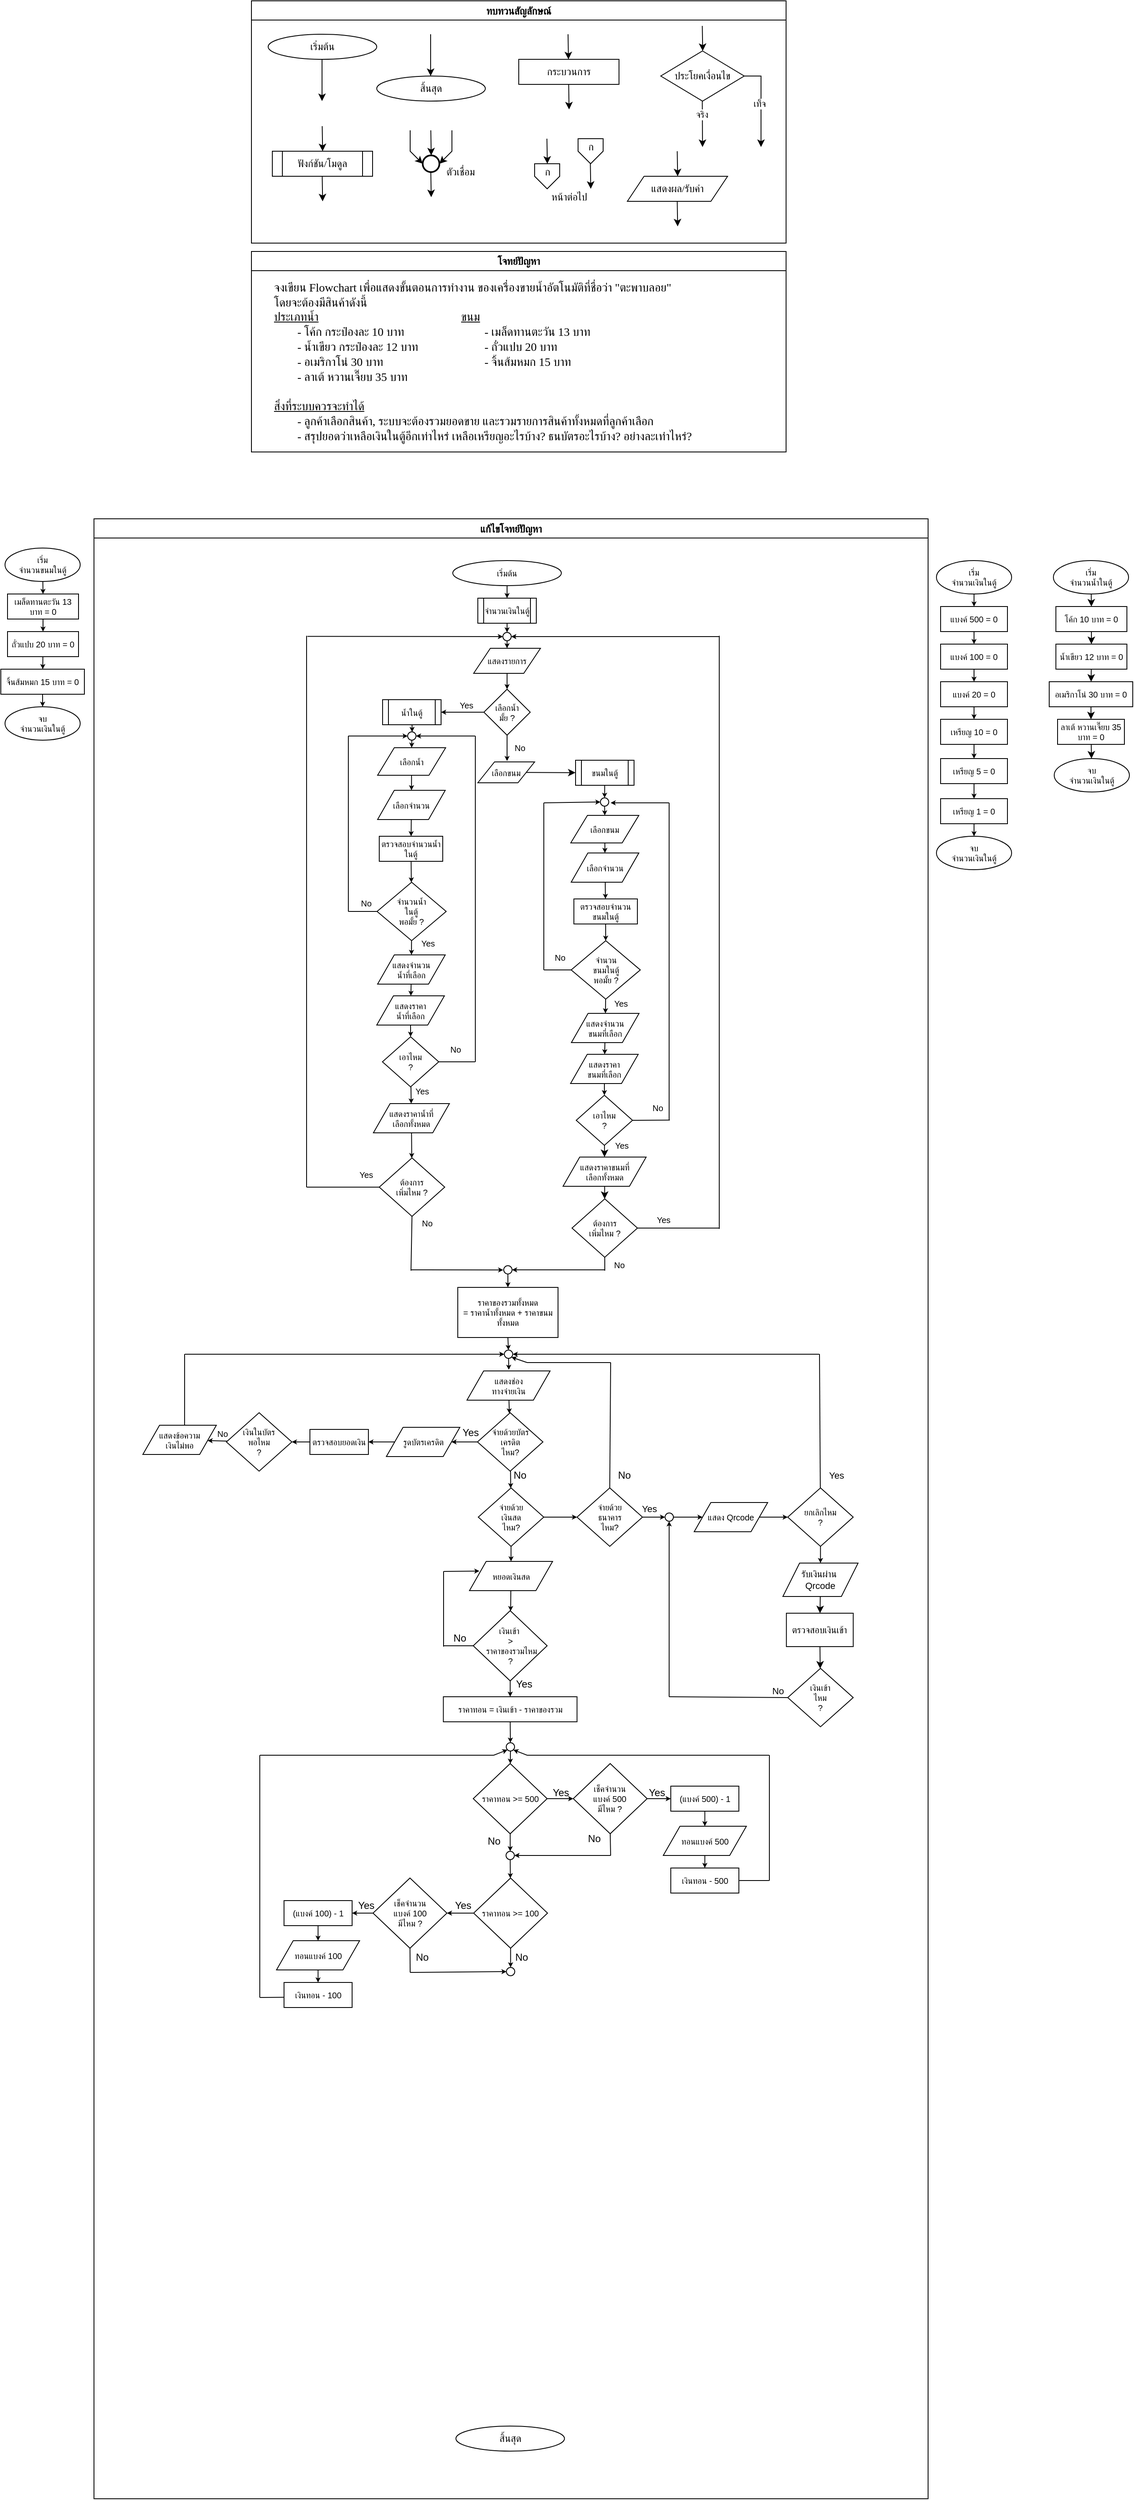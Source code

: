 <mxfile>
    <diagram id="C5RBs43oDa-KdzZeNtuy" name="Page-1">
        <mxGraphModel dx="2171" dy="375" grid="1" gridSize="10" guides="1" tooltips="1" connect="1" arrows="1" fold="1" page="1" pageScale="1" pageWidth="827" pageHeight="1169" background="none" math="0" shadow="0">
            <root>
                <mxCell id="WIyWlLk6GJQsqaUBKTNV-0"/>
                <mxCell id="WIyWlLk6GJQsqaUBKTNV-1" parent="WIyWlLk6GJQsqaUBKTNV-0"/>
                <mxCell id="M7CGMbNuYNeq0SnUNNgH-6" value="ทบทวนสัญลักษณ์" style="swimlane;fontFamily=Sarabun;fontSource=https%3A%2F%2Ffonts.googleapis.com%2Fcss%3Ffamily%3DSarabun;" parent="WIyWlLk6GJQsqaUBKTNV-1" vertex="1">
                    <mxGeometry x="-720" y="20" width="640" height="290" as="geometry"/>
                </mxCell>
                <mxCell id="M7CGMbNuYNeq0SnUNNgH-2" value="&lt;font data-font-src=&quot;https://fonts.googleapis.com/css?family=Sarabun&quot; face=&quot;Sarabun&quot;&gt;เริ่มต้น&lt;/font&gt;" style="ellipse;whiteSpace=wrap;html=1;" parent="M7CGMbNuYNeq0SnUNNgH-6" vertex="1">
                    <mxGeometry x="20" y="40" width="130" height="30" as="geometry"/>
                </mxCell>
                <mxCell id="M7CGMbNuYNeq0SnUNNgH-5" value="" style="endArrow=classic;html=1;rounded=0;" parent="M7CGMbNuYNeq0SnUNNgH-6" edge="1">
                    <mxGeometry width="50" height="50" relative="1" as="geometry">
                        <mxPoint x="84.5" y="70" as="sourcePoint"/>
                        <mxPoint x="84.5" y="120" as="targetPoint"/>
                    </mxGeometry>
                </mxCell>
                <mxCell id="M7CGMbNuYNeq0SnUNNgH-3" value="&lt;font face=&quot;Sarabun&quot;&gt;สิ้นสุด&lt;/font&gt;" style="ellipse;whiteSpace=wrap;html=1;" parent="M7CGMbNuYNeq0SnUNNgH-6" vertex="1">
                    <mxGeometry x="150" y="90" width="130" height="30" as="geometry"/>
                </mxCell>
                <mxCell id="M7CGMbNuYNeq0SnUNNgH-4" value="" style="endArrow=classic;html=1;rounded=0;" parent="M7CGMbNuYNeq0SnUNNgH-6" edge="1">
                    <mxGeometry width="50" height="50" relative="1" as="geometry">
                        <mxPoint x="214.5" y="40" as="sourcePoint"/>
                        <mxPoint x="214.5" y="90" as="targetPoint"/>
                    </mxGeometry>
                </mxCell>
                <mxCell id="mvioNwK95yMqdUQ73LqQ-0" value="กระบวนการ" style="rounded=0;whiteSpace=wrap;html=1;fontFamily=Sarabun;fontSource=https%3A%2F%2Ffonts.googleapis.com%2Fcss%3Ffamily%3DSarabun;" parent="M7CGMbNuYNeq0SnUNNgH-6" vertex="1">
                    <mxGeometry x="320" y="70" width="120" height="30" as="geometry"/>
                </mxCell>
                <mxCell id="mvioNwK95yMqdUQ73LqQ-1" value="" style="endArrow=classic;html=1;rounded=0;" parent="M7CGMbNuYNeq0SnUNNgH-6" edge="1">
                    <mxGeometry width="50" height="50" relative="1" as="geometry">
                        <mxPoint x="379" y="40" as="sourcePoint"/>
                        <mxPoint x="379.5" y="70" as="targetPoint"/>
                    </mxGeometry>
                </mxCell>
                <mxCell id="mvioNwK95yMqdUQ73LqQ-2" value="" style="endArrow=classic;html=1;rounded=0;" parent="M7CGMbNuYNeq0SnUNNgH-6" edge="1">
                    <mxGeometry width="50" height="50" relative="1" as="geometry">
                        <mxPoint x="379.75" y="100" as="sourcePoint"/>
                        <mxPoint x="380.25" y="130" as="targetPoint"/>
                    </mxGeometry>
                </mxCell>
                <mxCell id="mvioNwK95yMqdUQ73LqQ-3" value="ประโยคเงื่อนไข" style="rhombus;whiteSpace=wrap;html=1;fontFamily=Sarabun;fontSource=https%3A%2F%2Ffonts.googleapis.com%2Fcss%3Ffamily%3DSarabun;" parent="M7CGMbNuYNeq0SnUNNgH-6" vertex="1">
                    <mxGeometry x="490" y="60" width="100" height="60" as="geometry"/>
                </mxCell>
                <mxCell id="mvioNwK95yMqdUQ73LqQ-4" value="" style="endArrow=classic;html=1;rounded=0;" parent="M7CGMbNuYNeq0SnUNNgH-6" edge="1">
                    <mxGeometry width="50" height="50" relative="1" as="geometry">
                        <mxPoint x="539.71" y="30" as="sourcePoint"/>
                        <mxPoint x="540.21" y="60" as="targetPoint"/>
                    </mxGeometry>
                </mxCell>
                <mxCell id="mvioNwK95yMqdUQ73LqQ-5" value="" style="endArrow=classic;html=1;rounded=0;" parent="M7CGMbNuYNeq0SnUNNgH-6" edge="1">
                    <mxGeometry width="50" height="50" relative="1" as="geometry">
                        <mxPoint x="539.71" y="120" as="sourcePoint"/>
                        <mxPoint x="540" y="175" as="targetPoint"/>
                    </mxGeometry>
                </mxCell>
                <mxCell id="mvioNwK95yMqdUQ73LqQ-7" value="จริง" style="edgeLabel;html=1;align=center;verticalAlign=middle;resizable=0;points=[];fontFamily=Sarabun;fontSource=https%3A%2F%2Ffonts.googleapis.com%2Fcss%3Ffamily%3DSarabun;" parent="mvioNwK95yMqdUQ73LqQ-5" vertex="1" connectable="0">
                    <mxGeometry x="-0.414" y="-1" relative="1" as="geometry">
                        <mxPoint as="offset"/>
                    </mxGeometry>
                </mxCell>
                <mxCell id="mvioNwK95yMqdUQ73LqQ-6" value="" style="endArrow=classic;html=1;rounded=0;exitX=1;exitY=0.5;exitDx=0;exitDy=0;" parent="M7CGMbNuYNeq0SnUNNgH-6" source="mvioNwK95yMqdUQ73LqQ-3" edge="1">
                    <mxGeometry width="50" height="50" relative="1" as="geometry">
                        <mxPoint x="620" y="95" as="sourcePoint"/>
                        <mxPoint x="610" y="175" as="targetPoint"/>
                        <Array as="points">
                            <mxPoint x="610" y="90"/>
                        </Array>
                    </mxGeometry>
                </mxCell>
                <mxCell id="mvioNwK95yMqdUQ73LqQ-8" value="&lt;font data-font-src=&quot;https://fonts.googleapis.com/css?family=Sarabun&quot; face=&quot;Sarabun&quot;&gt;เท็จ&lt;/font&gt;" style="edgeLabel;html=1;align=center;verticalAlign=middle;resizable=0;points=[];" parent="mvioNwK95yMqdUQ73LqQ-6" vertex="1" connectable="0">
                    <mxGeometry x="-0.002" y="-2" relative="1" as="geometry">
                        <mxPoint as="offset"/>
                    </mxGeometry>
                </mxCell>
                <mxCell id="mvioNwK95yMqdUQ73LqQ-9" value="&lt;font data-font-src=&quot;https://fonts.googleapis.com/css?family=Sarabun&quot; face=&quot;Sarabun&quot;&gt;ฟังก์ชัน/โมดูล&lt;/font&gt;" style="shape=process;whiteSpace=wrap;html=1;backgroundOutline=1;" parent="M7CGMbNuYNeq0SnUNNgH-6" vertex="1">
                    <mxGeometry x="25" y="180" width="120" height="30" as="geometry"/>
                </mxCell>
                <mxCell id="mvioNwK95yMqdUQ73LqQ-11" value="" style="endArrow=classic;html=1;rounded=0;" parent="M7CGMbNuYNeq0SnUNNgH-6" edge="1">
                    <mxGeometry width="50" height="50" relative="1" as="geometry">
                        <mxPoint x="84.71" y="150" as="sourcePoint"/>
                        <mxPoint x="85.21" y="180" as="targetPoint"/>
                    </mxGeometry>
                </mxCell>
                <mxCell id="mvioNwK95yMqdUQ73LqQ-12" value="" style="endArrow=classic;html=1;rounded=0;" parent="M7CGMbNuYNeq0SnUNNgH-6" edge="1">
                    <mxGeometry width="50" height="50" relative="1" as="geometry">
                        <mxPoint x="84.71" y="210" as="sourcePoint"/>
                        <mxPoint x="85.21" y="240" as="targetPoint"/>
                    </mxGeometry>
                </mxCell>
                <mxCell id="mvioNwK95yMqdUQ73LqQ-13" value="" style="strokeWidth=2;html=1;shape=mxgraph.flowchart.start_2;whiteSpace=wrap;" parent="M7CGMbNuYNeq0SnUNNgH-6" vertex="1">
                    <mxGeometry x="205" y="185" width="20" height="20" as="geometry"/>
                </mxCell>
                <mxCell id="mvioNwK95yMqdUQ73LqQ-16" value="" style="endArrow=classic;html=1;rounded=0;" parent="M7CGMbNuYNeq0SnUNNgH-6" edge="1">
                    <mxGeometry width="50" height="50" relative="1" as="geometry">
                        <mxPoint x="214.71" y="155" as="sourcePoint"/>
                        <mxPoint x="215.21" y="185" as="targetPoint"/>
                    </mxGeometry>
                </mxCell>
                <mxCell id="mvioNwK95yMqdUQ73LqQ-17" value="" style="endArrow=classic;html=1;rounded=0;entryX=0;entryY=0.5;entryDx=0;entryDy=0;entryPerimeter=0;" parent="M7CGMbNuYNeq0SnUNNgH-6" target="mvioNwK95yMqdUQ73LqQ-13" edge="1">
                    <mxGeometry width="50" height="50" relative="1" as="geometry">
                        <mxPoint x="190.0" y="155" as="sourcePoint"/>
                        <mxPoint x="190.5" y="185" as="targetPoint"/>
                        <Array as="points">
                            <mxPoint x="190" y="180"/>
                        </Array>
                    </mxGeometry>
                </mxCell>
                <mxCell id="mvioNwK95yMqdUQ73LqQ-18" value="" style="endArrow=classic;html=1;rounded=0;entryX=1;entryY=0.5;entryDx=0;entryDy=0;entryPerimeter=0;" parent="M7CGMbNuYNeq0SnUNNgH-6" target="mvioNwK95yMqdUQ73LqQ-13" edge="1">
                    <mxGeometry width="50" height="50" relative="1" as="geometry">
                        <mxPoint x="240.0" y="155" as="sourcePoint"/>
                        <mxPoint x="240.5" y="185" as="targetPoint"/>
                        <Array as="points">
                            <mxPoint x="240" y="180"/>
                        </Array>
                    </mxGeometry>
                </mxCell>
                <mxCell id="mvioNwK95yMqdUQ73LqQ-19" value="" style="endArrow=classic;html=1;rounded=0;" parent="M7CGMbNuYNeq0SnUNNgH-6" edge="1">
                    <mxGeometry width="50" height="50" relative="1" as="geometry">
                        <mxPoint x="214.71" y="205" as="sourcePoint"/>
                        <mxPoint x="215.21" y="235" as="targetPoint"/>
                    </mxGeometry>
                </mxCell>
                <mxCell id="mvioNwK95yMqdUQ73LqQ-20" value="&lt;font data-font-src=&quot;https://fonts.googleapis.com/css?family=Sarabun&quot; face=&quot;Sarabun&quot;&gt;ตัวเชื่อม&lt;/font&gt;" style="text;html=1;align=center;verticalAlign=middle;resizable=0;points=[];autosize=1;strokeColor=none;fillColor=none;" parent="M7CGMbNuYNeq0SnUNNgH-6" vertex="1">
                    <mxGeometry x="220" y="190" width="60" height="30" as="geometry"/>
                </mxCell>
                <mxCell id="mvioNwK95yMqdUQ73LqQ-25" value="" style="endArrow=classic;html=1;rounded=0;" parent="M7CGMbNuYNeq0SnUNNgH-6" edge="1">
                    <mxGeometry width="50" height="50" relative="1" as="geometry">
                        <mxPoint x="353.71" y="165" as="sourcePoint"/>
                        <mxPoint x="354.21" y="195" as="targetPoint"/>
                    </mxGeometry>
                </mxCell>
                <mxCell id="mvioNwK95yMqdUQ73LqQ-21" value="" style="verticalLabelPosition=bottom;verticalAlign=top;html=1;shape=offPageConnector;rounded=0;size=0.5;" parent="M7CGMbNuYNeq0SnUNNgH-6" vertex="1">
                    <mxGeometry x="339" y="195" width="30" height="30" as="geometry"/>
                </mxCell>
                <mxCell id="mvioNwK95yMqdUQ73LqQ-26" value="" style="endArrow=classic;html=1;rounded=0;" parent="M7CGMbNuYNeq0SnUNNgH-6" edge="1">
                    <mxGeometry width="50" height="50" relative="1" as="geometry">
                        <mxPoint x="405.71" y="195" as="sourcePoint"/>
                        <mxPoint x="406.21" y="225" as="targetPoint"/>
                    </mxGeometry>
                </mxCell>
                <mxCell id="mvioNwK95yMqdUQ73LqQ-27" value="" style="verticalLabelPosition=bottom;verticalAlign=top;html=1;shape=offPageConnector;rounded=0;size=0.5;" parent="M7CGMbNuYNeq0SnUNNgH-6" vertex="1">
                    <mxGeometry x="391" y="165" width="30" height="30" as="geometry"/>
                </mxCell>
                <mxCell id="mvioNwK95yMqdUQ73LqQ-28" value="หน้าต่อไป" style="text;html=1;align=center;verticalAlign=middle;resizable=0;points=[];autosize=1;strokeColor=none;fillColor=none;fontFamily=Sarabun;fontSource=https%3A%2F%2Ffonts.googleapis.com%2Fcss%3Ffamily%3DSarabun;" parent="M7CGMbNuYNeq0SnUNNgH-6" vertex="1">
                    <mxGeometry x="345" y="220" width="70" height="30" as="geometry"/>
                </mxCell>
                <mxCell id="mvioNwK95yMqdUQ73LqQ-29" value="ก" style="text;html=1;align=center;verticalAlign=middle;resizable=0;points=[];autosize=1;strokeColor=none;fillColor=none;fontFamily=Sarabun;fontSource=https%3A%2F%2Ffonts.googleapis.com%2Fcss%3Ffamily%3DSarabun;" parent="M7CGMbNuYNeq0SnUNNgH-6" vertex="1">
                    <mxGeometry x="339" y="190" width="30" height="30" as="geometry"/>
                </mxCell>
                <mxCell id="mvioNwK95yMqdUQ73LqQ-30" value="ก" style="text;html=1;align=center;verticalAlign=middle;resizable=0;points=[];autosize=1;strokeColor=none;fillColor=none;fontFamily=Sarabun;fontSource=https%3A%2F%2Ffonts.googleapis.com%2Fcss%3Ffamily%3DSarabun;" parent="M7CGMbNuYNeq0SnUNNgH-6" vertex="1">
                    <mxGeometry x="391" y="160" width="30" height="30" as="geometry"/>
                </mxCell>
                <mxCell id="mvioNwK95yMqdUQ73LqQ-32" value="แสดงผล/รับค่า" style="shape=parallelogram;perimeter=parallelogramPerimeter;whiteSpace=wrap;html=1;fixedSize=1;fontFamily=Sarabun;fontSource=https%3A%2F%2Ffonts.googleapis.com%2Fcss%3Ffamily%3DSarabun;" parent="M7CGMbNuYNeq0SnUNNgH-6" vertex="1">
                    <mxGeometry x="450" y="210" width="120" height="30" as="geometry"/>
                </mxCell>
                <mxCell id="mvioNwK95yMqdUQ73LqQ-33" value="" style="endArrow=classic;html=1;rounded=0;" parent="M7CGMbNuYNeq0SnUNNgH-6" edge="1">
                    <mxGeometry width="50" height="50" relative="1" as="geometry">
                        <mxPoint x="509.71" y="180" as="sourcePoint"/>
                        <mxPoint x="510.21" y="210" as="targetPoint"/>
                    </mxGeometry>
                </mxCell>
                <mxCell id="mvioNwK95yMqdUQ73LqQ-34" value="" style="endArrow=classic;html=1;rounded=0;" parent="M7CGMbNuYNeq0SnUNNgH-6" edge="1">
                    <mxGeometry width="50" height="50" relative="1" as="geometry">
                        <mxPoint x="509.71" y="240" as="sourcePoint"/>
                        <mxPoint x="510.21" y="270" as="targetPoint"/>
                    </mxGeometry>
                </mxCell>
                <mxCell id="mvioNwK95yMqdUQ73LqQ-36" value="แก้ไขโจทย์ปัญหา" style="swimlane;fontFamily=Sarabun;fontSource=https%3A%2F%2Ffonts.googleapis.com%2Fcss%3Ffamily%3DSarabun;" parent="WIyWlLk6GJQsqaUBKTNV-1" vertex="1">
                    <mxGeometry x="-908.5" y="640" width="998.5" height="2370" as="geometry"/>
                </mxCell>
                <mxCell id="mvioNwK95yMqdUQ73LqQ-35" value="&lt;font face=&quot;Sarabun&quot; data-font-src=&quot;https://fonts.googleapis.com/css?family=Sarabun&quot;&gt;เริ่มต้น&lt;/font&gt;" style="ellipse;whiteSpace=wrap;html=1;shadow=0;strokeColor=default;fontSize=10;" parent="mvioNwK95yMqdUQ73LqQ-36" vertex="1">
                    <mxGeometry x="429.5" y="50" width="130" height="30" as="geometry"/>
                </mxCell>
                <mxCell id="mvioNwK95yMqdUQ73LqQ-69" value="&lt;font face=&quot;Sarabun&quot;&gt;สิ้นสุด&lt;/font&gt;" style="ellipse;whiteSpace=wrap;html=1;" parent="mvioNwK95yMqdUQ73LqQ-36" vertex="1">
                    <mxGeometry x="433.25" y="2283" width="130" height="30" as="geometry"/>
                </mxCell>
                <mxCell id="96" value="" style="edgeStyle=none;html=1;entryX=0.5;entryY=0;entryDx=0;entryDy=0;endSize=3;fontSize=10;" parent="mvioNwK95yMqdUQ73LqQ-36" source="0" target="93" edge="1">
                    <mxGeometry relative="1" as="geometry"/>
                </mxCell>
                <mxCell id="0" value="&lt;font&gt;จำนวนเงินในตู้&lt;/font&gt;" style="shape=process;whiteSpace=wrap;html=1;backgroundOutline=1;shadow=0;strokeColor=default;fontSize=10;" parent="mvioNwK95yMqdUQ73LqQ-36" vertex="1">
                    <mxGeometry x="459.5" y="95" width="70" height="30" as="geometry"/>
                </mxCell>
                <mxCell id="46" value="" style="edgeStyle=none;html=1;entryX=0.5;entryY=0;entryDx=0;entryDy=0;shadow=0;strokeColor=default;endSize=3;fontSize=10;" parent="mvioNwK95yMqdUQ73LqQ-36" source="mvioNwK95yMqdUQ73LqQ-35" target="0" edge="1">
                    <mxGeometry relative="1" as="geometry"/>
                </mxCell>
                <mxCell id="50" value="" style="edgeStyle=none;html=1;shadow=0;strokeColor=default;endSize=3;fontSize=10;" parent="mvioNwK95yMqdUQ73LqQ-36" source="47" target="49" edge="1">
                    <mxGeometry relative="1" as="geometry"/>
                </mxCell>
                <mxCell id="155" value="" style="edgeStyle=none;html=1;endSize=3;fontSize=10;" parent="mvioNwK95yMqdUQ73LqQ-36" source="47" edge="1">
                    <mxGeometry relative="1" as="geometry">
                        <mxPoint x="494.5" y="290" as="targetPoint"/>
                    </mxGeometry>
                </mxCell>
                <mxCell id="47" value="&lt;font&gt;เลือกน้ำ&lt;/font&gt;&lt;div&gt;&lt;font&gt;มั้ย ?&lt;/font&gt;&lt;/div&gt;" style="rhombus;whiteSpace=wrap;html=1;shadow=0;strokeColor=default;fontSize=10;" parent="mvioNwK95yMqdUQ73LqQ-36" vertex="1">
                    <mxGeometry x="466.75" y="204" width="55.5" height="55" as="geometry"/>
                </mxCell>
                <mxCell id="92" value="" style="edgeStyle=none;html=1;fontSize=10;endSize=3;" parent="mvioNwK95yMqdUQ73LqQ-36" source="44" target="47" edge="1">
                    <mxGeometry relative="1" as="geometry"/>
                </mxCell>
                <mxCell id="44" value="&lt;font&gt;แสดงรายการ&lt;/font&gt;" style="shape=parallelogram;perimeter=parallelogramPerimeter;whiteSpace=wrap;html=1;fixedSize=1;shadow=0;strokeColor=default;fontSize=10;" parent="mvioNwK95yMqdUQ73LqQ-36" vertex="1">
                    <mxGeometry x="454.5" y="155" width="80" height="30" as="geometry"/>
                </mxCell>
                <mxCell id="69" value="" style="edgeStyle=none;html=1;entryX=0.538;entryY=0.022;entryDx=0;entryDy=0;entryPerimeter=0;endSize=3;fontSize=10;" parent="mvioNwK95yMqdUQ73LqQ-36" source="49" target="67" edge="1">
                    <mxGeometry relative="1" as="geometry"/>
                </mxCell>
                <mxCell id="49" value="&lt;span&gt;น้ำในตู้&lt;/span&gt;" style="shape=process;whiteSpace=wrap;html=1;backgroundOutline=1;shadow=0;strokeColor=default;fontSize=10;" parent="mvioNwK95yMqdUQ73LqQ-36" vertex="1">
                    <mxGeometry x="345.5" y="216.5" width="70" height="30" as="geometry"/>
                </mxCell>
                <mxCell id="56" value="" style="edgeStyle=none;html=1;shadow=0;strokeColor=default;endSize=3;fontSize=10;" parent="mvioNwK95yMqdUQ73LqQ-36" source="52" target="53" edge="1">
                    <mxGeometry relative="1" as="geometry"/>
                </mxCell>
                <mxCell id="52" value="&lt;font&gt;เลือกน้ำ&lt;/font&gt;" style="shape=parallelogram;perimeter=parallelogramPerimeter;whiteSpace=wrap;html=1;fixedSize=1;shadow=0;strokeColor=default;fontSize=10;" parent="mvioNwK95yMqdUQ73LqQ-36" vertex="1">
                    <mxGeometry x="339.5" y="274" width="81.5" height="33" as="geometry"/>
                </mxCell>
                <mxCell id="59" value="" style="edgeStyle=none;html=1;strokeWidth=1;rounded=1;curved=0;endSize=3;shadow=0;strokeColor=default;fontSize=10;" parent="mvioNwK95yMqdUQ73LqQ-36" source="53" target="58" edge="1">
                    <mxGeometry relative="1" as="geometry"/>
                </mxCell>
                <mxCell id="53" value="&lt;font&gt;เลือกจำนวน&lt;/font&gt;" style="shape=parallelogram;perimeter=parallelogramPerimeter;whiteSpace=wrap;html=1;fixedSize=1;shadow=0;strokeColor=default;fontSize=10;" parent="mvioNwK95yMqdUQ73LqQ-36" vertex="1">
                    <mxGeometry x="339.5" y="325" width="81" height="35" as="geometry"/>
                </mxCell>
                <mxCell id="61" value="" style="edgeStyle=none;html=1;shadow=0;strokeColor=default;endSize=3;fontSize=10;" parent="mvioNwK95yMqdUQ73LqQ-36" source="58" target="60" edge="1">
                    <mxGeometry relative="1" as="geometry"/>
                </mxCell>
                <mxCell id="58" value="ตรวจสอบจำนวนน้ำในตู้" style="whiteSpace=wrap;html=1;fontSize=10;shadow=0;strokeColor=default;" parent="mvioNwK95yMqdUQ73LqQ-36" vertex="1">
                    <mxGeometry x="341.5" y="380" width="76" height="30" as="geometry"/>
                </mxCell>
                <mxCell id="76" value="" style="edgeStyle=none;html=1;fontSize=10;endSize=3;" parent="mvioNwK95yMqdUQ73LqQ-36" source="60" target="75" edge="1">
                    <mxGeometry relative="1" as="geometry"/>
                </mxCell>
                <mxCell id="60" value="&lt;span&gt;จำนวนน้ำ&lt;/span&gt;&lt;div&gt;&lt;span&gt;ในตู้&lt;/span&gt;&lt;/div&gt;&lt;div&gt;&lt;span&gt;พอมั้ย ?&lt;/span&gt;&lt;/div&gt;" style="rhombus;whiteSpace=wrap;html=1;shadow=0;strokeColor=default;fontSize=10;" parent="mvioNwK95yMqdUQ73LqQ-36" vertex="1">
                    <mxGeometry x="338.88" y="435" width="82.75" height="70" as="geometry"/>
                </mxCell>
                <mxCell id="68" value="" style="edgeStyle=none;html=1;entryX=0.5;entryY=0;entryDx=0;entryDy=0;endSize=3;fontSize=10;" parent="mvioNwK95yMqdUQ73LqQ-36" source="67" target="52" edge="1">
                    <mxGeometry relative="1" as="geometry"/>
                </mxCell>
                <mxCell id="67" value="" style="ellipse;whiteSpace=wrap;html=1;fontSize=10;" parent="mvioNwK95yMqdUQ73LqQ-36" vertex="1">
                    <mxGeometry x="375.5" y="255" width="10" height="10" as="geometry"/>
                </mxCell>
                <mxCell id="78" value="" style="edgeStyle=none;html=1;fontSize=10;endSize=3;" parent="mvioNwK95yMqdUQ73LqQ-36" source="75" target="77" edge="1">
                    <mxGeometry relative="1" as="geometry"/>
                </mxCell>
                <mxCell id="75" value="&lt;span&gt;แสดงจำนวน&lt;/span&gt;&lt;div&gt;&lt;span&gt;น้ำที่เลือก&lt;/span&gt;&lt;/div&gt;" style="shape=parallelogram;perimeter=parallelogramPerimeter;whiteSpace=wrap;html=1;fixedSize=1;shadow=0;strokeColor=default;fontSize=10;" parent="mvioNwK95yMqdUQ73LqQ-36" vertex="1">
                    <mxGeometry x="339.5" y="522" width="81" height="35" as="geometry"/>
                </mxCell>
                <mxCell id="80" value="" style="edgeStyle=none;html=1;fontSize=10;endSize=3;" parent="mvioNwK95yMqdUQ73LqQ-36" source="77" target="79" edge="1">
                    <mxGeometry relative="1" as="geometry"/>
                </mxCell>
                <mxCell id="77" value="&lt;span&gt;แสดงราคา&lt;/span&gt;&lt;div&gt;&lt;span&gt;น้ำที่เลือก&lt;/span&gt;&lt;/div&gt;" style="shape=parallelogram;perimeter=parallelogramPerimeter;whiteSpace=wrap;html=1;fixedSize=1;shadow=0;strokeColor=default;fontSize=10;" parent="mvioNwK95yMqdUQ73LqQ-36" vertex="1">
                    <mxGeometry x="338.5" y="571" width="81" height="35" as="geometry"/>
                </mxCell>
                <mxCell id="87" value="" style="edgeStyle=none;html=1;fontSize=10;endSize=3;" parent="mvioNwK95yMqdUQ73LqQ-36" source="79" target="86" edge="1">
                    <mxGeometry relative="1" as="geometry"/>
                </mxCell>
                <mxCell id="79" value="&lt;span&gt;เอาไหม&lt;br&gt;?&lt;/span&gt;" style="rhombus;whiteSpace=wrap;html=1;shadow=0;strokeColor=default;fontSize=10;" parent="mvioNwK95yMqdUQ73LqQ-36" vertex="1">
                    <mxGeometry x="345.31" y="620" width="67.38" height="60" as="geometry"/>
                </mxCell>
                <mxCell id="89" value="" style="edgeStyle=none;html=1;fontSize=10;endSize=3;" parent="mvioNwK95yMqdUQ73LqQ-36" source="86" target="88" edge="1">
                    <mxGeometry relative="1" as="geometry"/>
                </mxCell>
                <mxCell id="86" value="&lt;span&gt;แสดงราคาน้ำที่&lt;/span&gt;&lt;div&gt;&lt;span&gt;เลือกทั้งหมด&lt;/span&gt;&lt;/div&gt;" style="shape=parallelogram;perimeter=parallelogramPerimeter;whiteSpace=wrap;html=1;fixedSize=1;shadow=0;strokeColor=default;fontSize=10;" parent="mvioNwK95yMqdUQ73LqQ-36" vertex="1">
                    <mxGeometry x="334.5" y="700" width="91" height="35" as="geometry"/>
                </mxCell>
                <mxCell id="88" value="&lt;span&gt;ต้องการ&lt;/span&gt;&lt;div&gt;&lt;span&gt;เพิ่มไหม ?&lt;/span&gt;&lt;/div&gt;" style="rhombus;whiteSpace=wrap;html=1;shadow=0;strokeColor=default;fontSize=10;" parent="mvioNwK95yMqdUQ73LqQ-36" vertex="1">
                    <mxGeometry x="341.5" y="765" width="78.38" height="70" as="geometry"/>
                </mxCell>
                <mxCell id="93" value="" style="ellipse;whiteSpace=wrap;html=1;fontSize=10;" parent="mvioNwK95yMqdUQ73LqQ-36" vertex="1">
                    <mxGeometry x="489.5" y="136" width="10" height="10" as="geometry"/>
                </mxCell>
                <mxCell id="95" value="" style="edgeStyle=none;orthogonalLoop=1;jettySize=auto;html=1;exitX=0.5;exitY=1;exitDx=0;exitDy=0;entryX=0.5;entryY=0;entryDx=0;entryDy=0;endSize=3;fontSize=10;" parent="mvioNwK95yMqdUQ73LqQ-36" source="93" target="44" edge="1">
                    <mxGeometry width="100" relative="1" as="geometry">
                        <mxPoint x="455.5" y="150" as="sourcePoint"/>
                        <mxPoint x="555.5" y="150" as="targetPoint"/>
                        <Array as="points"/>
                    </mxGeometry>
                </mxCell>
                <mxCell id="99" value="" style="edgeStyle=none;orthogonalLoop=1;jettySize=auto;html=1;entryX=0;entryY=0.5;entryDx=0;entryDy=0;fontSize=10;endSize=3;" parent="mvioNwK95yMqdUQ73LqQ-36" target="93" edge="1">
                    <mxGeometry width="100" relative="1" as="geometry">
                        <mxPoint x="255.5" y="140.73" as="sourcePoint"/>
                        <mxPoint x="355.5" y="140.73" as="targetPoint"/>
                        <Array as="points"/>
                    </mxGeometry>
                </mxCell>
                <mxCell id="91" value="" style="endArrow=none;html=1;fontSize=10;" parent="mvioNwK95yMqdUQ73LqQ-36" edge="1">
                    <mxGeometry width="50" height="50" relative="1" as="geometry">
                        <mxPoint x="254.5" y="800" as="sourcePoint"/>
                        <mxPoint x="254.5" y="140" as="targetPoint"/>
                    </mxGeometry>
                </mxCell>
                <mxCell id="71" value="" style="endArrow=none;html=1;fontSize=10;" parent="mvioNwK95yMqdUQ73LqQ-36" edge="1">
                    <mxGeometry width="50" height="50" relative="1" as="geometry">
                        <mxPoint x="304.5" y="470" as="sourcePoint"/>
                        <mxPoint x="304.5" y="260" as="targetPoint"/>
                    </mxGeometry>
                </mxCell>
                <mxCell id="105" value="Yes" style="text;html=1;align=center;verticalAlign=middle;resizable=0;points=[];autosize=1;strokeColor=none;fillColor=none;fontSize=10;" parent="mvioNwK95yMqdUQ73LqQ-36" vertex="1">
                    <mxGeometry x="379.5" y="493" width="40" height="30" as="geometry"/>
                </mxCell>
                <mxCell id="72" value="" style="endArrow=classic;html=1;entryX=0;entryY=0.5;entryDx=0;entryDy=0;endSize=3;fontSize=10;" parent="mvioNwK95yMqdUQ73LqQ-36" target="67" edge="1">
                    <mxGeometry width="50" height="50" relative="1" as="geometry">
                        <mxPoint x="304.5" y="260" as="sourcePoint"/>
                        <mxPoint x="394.5" y="250" as="targetPoint"/>
                    </mxGeometry>
                </mxCell>
                <mxCell id="81" value="" style="endArrow=none;html=1;exitX=1;exitY=0.5;exitDx=0;exitDy=0;fontSize=10;" parent="mvioNwK95yMqdUQ73LqQ-36" source="79" edge="1">
                    <mxGeometry width="50" height="50" relative="1" as="geometry">
                        <mxPoint x="514.5" y="610" as="sourcePoint"/>
                        <mxPoint x="456.5" y="650" as="targetPoint"/>
                    </mxGeometry>
                </mxCell>
                <mxCell id="82" value="" style="endArrow=none;html=1;fontSize=10;" parent="mvioNwK95yMqdUQ73LqQ-36" edge="1">
                    <mxGeometry width="50" height="50" relative="1" as="geometry">
                        <mxPoint x="456.5" y="650" as="sourcePoint"/>
                        <mxPoint x="456.5" y="260" as="targetPoint"/>
                    </mxGeometry>
                </mxCell>
                <mxCell id="83" value="" style="endArrow=classic;html=1;endSize=3;entryX=1;entryY=0.5;entryDx=0;entryDy=0;fontSize=10;" parent="mvioNwK95yMqdUQ73LqQ-36" target="67" edge="1">
                    <mxGeometry width="50" height="50" relative="1" as="geometry">
                        <mxPoint x="456.5" y="260" as="sourcePoint"/>
                        <mxPoint x="454.5" y="250" as="targetPoint"/>
                    </mxGeometry>
                </mxCell>
                <mxCell id="85" value="No" style="text;html=1;align=center;verticalAlign=middle;resizable=0;points=[];autosize=1;strokeColor=none;fillColor=none;fontSize=10;" parent="mvioNwK95yMqdUQ73LqQ-36" vertex="1">
                    <mxGeometry x="412.69" y="620" width="40" height="30" as="geometry"/>
                </mxCell>
                <mxCell id="90" value="" style="endArrow=none;html=1;exitX=0;exitY=0.5;exitDx=0;exitDy=0;fontSize=10;" parent="mvioNwK95yMqdUQ73LqQ-36" source="88" edge="1">
                    <mxGeometry width="50" height="50" relative="1" as="geometry">
                        <mxPoint x="484.5" y="700" as="sourcePoint"/>
                        <mxPoint x="254.5" y="800" as="targetPoint"/>
                    </mxGeometry>
                </mxCell>
                <mxCell id="100" value="Yes" style="text;html=1;align=center;verticalAlign=middle;resizable=0;points=[];autosize=1;strokeColor=none;fillColor=none;fontSize=10;" parent="mvioNwK95yMqdUQ73LqQ-36" vertex="1">
                    <mxGeometry x="305.31" y="770" width="40" height="30" as="geometry"/>
                </mxCell>
                <mxCell id="101" value="Yes" style="text;html=1;align=center;verticalAlign=middle;resizable=0;points=[];autosize=1;strokeColor=none;fillColor=none;fontSize=10;" parent="mvioNwK95yMqdUQ73LqQ-36" vertex="1">
                    <mxGeometry x="372.69" y="670" width="40" height="30" as="geometry"/>
                </mxCell>
                <mxCell id="103" value="" style="endArrow=none;html=1;entryX=0;entryY=0.5;entryDx=0;entryDy=0;fontSize=10;" parent="mvioNwK95yMqdUQ73LqQ-36" target="60" edge="1">
                    <mxGeometry width="50" height="50" relative="1" as="geometry">
                        <mxPoint x="304.5" y="470" as="sourcePoint"/>
                        <mxPoint x="364.5" y="410" as="targetPoint"/>
                    </mxGeometry>
                </mxCell>
                <mxCell id="104" value="No" style="text;html=1;align=center;verticalAlign=middle;resizable=0;points=[];autosize=1;strokeColor=none;fillColor=none;fontSize=10;" parent="mvioNwK95yMqdUQ73LqQ-36" vertex="1">
                    <mxGeometry x="305.31" y="445" width="40" height="30" as="geometry"/>
                </mxCell>
                <mxCell id="157" value="No" style="text;html=1;align=center;verticalAlign=middle;resizable=0;points=[];autosize=1;strokeColor=none;fillColor=none;fontSize=10;" parent="mvioNwK95yMqdUQ73LqQ-36" vertex="1">
                    <mxGeometry x="489.5" y="259" width="40" height="30" as="geometry"/>
                </mxCell>
                <mxCell id="163" value="" style="edgeStyle=none;html=1;fontSize=10;" parent="mvioNwK95yMqdUQ73LqQ-36" source="159" target="162" edge="1">
                    <mxGeometry relative="1" as="geometry"/>
                </mxCell>
                <mxCell id="159" value="&lt;font&gt;เลือกขนม&lt;/font&gt;" style="shape=parallelogram;perimeter=parallelogramPerimeter;whiteSpace=wrap;html=1;fixedSize=1;fontSize=10;" parent="mvioNwK95yMqdUQ73LqQ-36" vertex="1">
                    <mxGeometry x="459.5" y="291" width="68" height="25" as="geometry"/>
                </mxCell>
                <mxCell id="169" value="" style="edgeStyle=none;html=1;entryX=0.5;entryY=0;entryDx=0;entryDy=0;endSize=3;fontSize=10;" parent="mvioNwK95yMqdUQ73LqQ-36" source="162" target="168" edge="1">
                    <mxGeometry relative="1" as="geometry"/>
                </mxCell>
                <mxCell id="162" value="ขนมในตู้" style="shape=process;whiteSpace=wrap;html=1;backgroundOutline=1;shadow=0;strokeColor=default;fontSize=10;" parent="mvioNwK95yMqdUQ73LqQ-36" vertex="1">
                    <mxGeometry x="576.5" y="289" width="70" height="30" as="geometry"/>
                </mxCell>
                <mxCell id="164" value="" style="edgeStyle=none;html=1;shadow=0;strokeColor=default;endSize=3;fontSize=10;" parent="mvioNwK95yMqdUQ73LqQ-36" source="165" target="166" edge="1">
                    <mxGeometry relative="1" as="geometry"/>
                </mxCell>
                <mxCell id="165" value="&lt;font&gt;เลือกขนม&lt;/font&gt;" style="shape=parallelogram;perimeter=parallelogramPerimeter;whiteSpace=wrap;html=1;fixedSize=1;shadow=0;strokeColor=default;fontSize=10;" parent="mvioNwK95yMqdUQ73LqQ-36" vertex="1">
                    <mxGeometry x="570.75" y="355" width="81.5" height="33" as="geometry"/>
                </mxCell>
                <mxCell id="176" value="" style="edgeStyle=none;html=1;endSize=3;fontSize=10;" parent="mvioNwK95yMqdUQ73LqQ-36" source="166" target="174" edge="1">
                    <mxGeometry relative="1" as="geometry"/>
                </mxCell>
                <mxCell id="166" value="&lt;font&gt;เลือกจำนวน&lt;/font&gt;" style="shape=parallelogram;perimeter=parallelogramPerimeter;whiteSpace=wrap;html=1;fixedSize=1;shadow=0;strokeColor=default;fontSize=10;" parent="mvioNwK95yMqdUQ73LqQ-36" vertex="1">
                    <mxGeometry x="571.25" y="400" width="81" height="35" as="geometry"/>
                </mxCell>
                <mxCell id="170" value="" style="edgeStyle=none;html=1;entryX=0.5;entryY=0;entryDx=0;entryDy=0;endSize=3;fontSize=10;" parent="mvioNwK95yMqdUQ73LqQ-36" source="168" target="165" edge="1">
                    <mxGeometry relative="1" as="geometry"/>
                </mxCell>
                <mxCell id="168" value="" style="ellipse;whiteSpace=wrap;html=1;fontSize=10;" parent="mvioNwK95yMqdUQ73LqQ-36" vertex="1">
                    <mxGeometry x="606.25" y="334" width="10" height="10" as="geometry"/>
                </mxCell>
                <mxCell id="178" value="" style="edgeStyle=none;html=1;endSize=3;fontSize=10;" parent="mvioNwK95yMqdUQ73LqQ-36" source="174" target="177" edge="1">
                    <mxGeometry relative="1" as="geometry"/>
                </mxCell>
                <mxCell id="174" value="ตรวจสอบจำนวน&lt;div&gt;ขนมในตู้&lt;/div&gt;" style="whiteSpace=wrap;html=1;fontSize=10;shadow=0;strokeColor=default;" parent="mvioNwK95yMqdUQ73LqQ-36" vertex="1">
                    <mxGeometry x="574.5" y="455" width="76" height="30" as="geometry"/>
                </mxCell>
                <mxCell id="177" value="&lt;span&gt;จำนวน&lt;/span&gt;&lt;div&gt;&lt;span&gt;ขนม&lt;/span&gt;&lt;span style=&quot;background-color: transparent;&quot;&gt;ในตู้&lt;/span&gt;&lt;div&gt;&lt;span&gt;พอมั้ย ?&lt;/span&gt;&lt;/div&gt;&lt;/div&gt;" style="rhombus;whiteSpace=wrap;html=1;shadow=0;strokeColor=default;fontSize=10;" parent="mvioNwK95yMqdUQ73LqQ-36" vertex="1">
                    <mxGeometry x="571.25" y="505" width="82.75" height="70" as="geometry"/>
                </mxCell>
                <mxCell id="181" value="" style="endArrow=none;html=1;strokeColor=default;fontSize=10;" parent="mvioNwK95yMqdUQ73LqQ-36" edge="1">
                    <mxGeometry width="50" height="50" relative="1" as="geometry">
                        <mxPoint x="538.5" y="540" as="sourcePoint"/>
                        <mxPoint x="538.5" y="340" as="targetPoint"/>
                    </mxGeometry>
                </mxCell>
                <mxCell id="184" value="No" style="text;html=1;align=center;verticalAlign=middle;resizable=0;points=[];autosize=1;strokeColor=none;fillColor=none;fontSize=10;" parent="mvioNwK95yMqdUQ73LqQ-36" vertex="1">
                    <mxGeometry x="537.31" y="510" width="40" height="30" as="geometry"/>
                </mxCell>
                <mxCell id="191" value="" style="edgeStyle=none;html=1;fontSize=10;endSize=3;" parent="mvioNwK95yMqdUQ73LqQ-36" target="193" edge="1">
                    <mxGeometry relative="1" as="geometry">
                        <mxPoint x="612.5" y="575" as="sourcePoint"/>
                    </mxGeometry>
                </mxCell>
                <mxCell id="192" value="" style="edgeStyle=none;html=1;fontSize=10;endSize=3;" parent="mvioNwK95yMqdUQ73LqQ-36" source="193" target="195" edge="1">
                    <mxGeometry relative="1" as="geometry"/>
                </mxCell>
                <mxCell id="193" value="&lt;span&gt;แสดงจำนวน&lt;/span&gt;&lt;div&gt;&lt;span&gt;ขนมที่เลือก&lt;/span&gt;&lt;/div&gt;" style="shape=parallelogram;perimeter=parallelogramPerimeter;whiteSpace=wrap;html=1;fixedSize=1;shadow=0;strokeColor=default;fontSize=10;" parent="mvioNwK95yMqdUQ73LqQ-36" vertex="1">
                    <mxGeometry x="571.5" y="592" width="81" height="35" as="geometry"/>
                </mxCell>
                <mxCell id="194" value="" style="edgeStyle=none;html=1;fontSize=10;endSize=3;" parent="mvioNwK95yMqdUQ73LqQ-36" source="195" target="196" edge="1">
                    <mxGeometry relative="1" as="geometry"/>
                </mxCell>
                <mxCell id="195" value="&lt;span&gt;แสดงราคา&lt;/span&gt;&lt;div&gt;&lt;span&gt;ขนมที่เลือก&lt;/span&gt;&lt;/div&gt;" style="shape=parallelogram;perimeter=parallelogramPerimeter;whiteSpace=wrap;html=1;fixedSize=1;shadow=0;strokeColor=default;fontSize=10;" parent="mvioNwK95yMqdUQ73LqQ-36" vertex="1">
                    <mxGeometry x="570.5" y="641" width="81" height="35" as="geometry"/>
                </mxCell>
                <mxCell id="202" value="" style="edgeStyle=none;html=1;fontSize=10;" parent="mvioNwK95yMqdUQ73LqQ-36" source="196" target="201" edge="1">
                    <mxGeometry relative="1" as="geometry"/>
                </mxCell>
                <mxCell id="196" value="&lt;span&gt;เอาไหม&lt;br&gt;?&lt;/span&gt;" style="rhombus;whiteSpace=wrap;html=1;shadow=0;strokeColor=default;fontSize=10;" parent="mvioNwK95yMqdUQ73LqQ-36" vertex="1">
                    <mxGeometry x="577.31" y="690" width="67.38" height="60" as="geometry"/>
                </mxCell>
                <mxCell id="204" value="" style="edgeStyle=none;html=1;fontSize=10;" parent="mvioNwK95yMqdUQ73LqQ-36" source="201" target="203" edge="1">
                    <mxGeometry relative="1" as="geometry"/>
                </mxCell>
                <mxCell id="201" value="&lt;span&gt;แสดงราคาขนมที่&lt;/span&gt;&lt;div&gt;&lt;span&gt;เลือกทั้งหมด&lt;/span&gt;&lt;/div&gt;" style="shape=parallelogram;perimeter=parallelogramPerimeter;whiteSpace=wrap;html=1;fixedSize=1;shadow=0;strokeColor=default;fontSize=10;" parent="mvioNwK95yMqdUQ73LqQ-36" vertex="1">
                    <mxGeometry x="561.5" y="764" width="99.5" height="35" as="geometry"/>
                </mxCell>
                <mxCell id="203" value="&lt;span&gt;ต้องการ&lt;/span&gt;&lt;div&gt;&lt;span&gt;เพิ่มไหม ?&lt;/span&gt;&lt;/div&gt;" style="rhombus;whiteSpace=wrap;html=1;shadow=0;strokeColor=default;fontSize=10;" parent="mvioNwK95yMqdUQ73LqQ-36" vertex="1">
                    <mxGeometry x="572.25" y="814" width="78.38" height="70" as="geometry"/>
                </mxCell>
                <mxCell id="207" value="Yes" style="text;html=1;align=center;verticalAlign=middle;resizable=0;points=[];autosize=1;strokeColor=none;fillColor=none;fontSize=10;" parent="mvioNwK95yMqdUQ73LqQ-36" vertex="1">
                    <mxGeometry x="610.5" y="565" width="40" height="30" as="geometry"/>
                </mxCell>
                <mxCell id="156" value="Yes" style="text;html=1;align=center;verticalAlign=middle;resizable=0;points=[];autosize=1;strokeColor=none;fillColor=none;fontSize=10;" parent="mvioNwK95yMqdUQ73LqQ-36" vertex="1">
                    <mxGeometry x="425.5" y="208" width="40" height="30" as="geometry"/>
                </mxCell>
                <mxCell id="186" value="" style="endArrow=none;html=1;entryX=0;entryY=0.5;entryDx=0;entryDy=0;fontSize=10;" parent="mvioNwK95yMqdUQ73LqQ-36" target="177" edge="1">
                    <mxGeometry width="50" height="50" relative="1" as="geometry">
                        <mxPoint x="538.5" y="540" as="sourcePoint"/>
                        <mxPoint x="705" y="470" as="targetPoint"/>
                    </mxGeometry>
                </mxCell>
                <mxCell id="187" value="" style="edgeStyle=none;orthogonalLoop=1;jettySize=auto;html=1;entryX=0;entryY=0.5;entryDx=0;entryDy=0;endSize=3;fontSize=10;" parent="mvioNwK95yMqdUQ73LqQ-36" target="168" edge="1">
                    <mxGeometry width="100" relative="1" as="geometry">
                        <mxPoint x="538.5" y="340" as="sourcePoint"/>
                        <mxPoint x="645" y="350" as="targetPoint"/>
                        <Array as="points"/>
                    </mxGeometry>
                </mxCell>
                <mxCell id="197" value="" style="endArrow=none;html=1;exitX=1;exitY=0.5;exitDx=0;exitDy=0;entryX=0.884;entryY=0.992;entryDx=0;entryDy=0;entryPerimeter=0;fontSize=10;" parent="mvioNwK95yMqdUQ73LqQ-36" source="196" target="205" edge="1">
                    <mxGeometry width="50" height="50" relative="1" as="geometry">
                        <mxPoint x="535" y="640" as="sourcePoint"/>
                        <mxPoint x="687.5" y="720" as="targetPoint"/>
                    </mxGeometry>
                </mxCell>
                <mxCell id="198" value="" style="endArrow=none;html=1;fontSize=10;" parent="mvioNwK95yMqdUQ73LqQ-36" edge="1">
                    <mxGeometry width="50" height="50" relative="1" as="geometry">
                        <mxPoint x="688.5" y="720" as="sourcePoint"/>
                        <mxPoint x="688.5" y="340" as="targetPoint"/>
                    </mxGeometry>
                </mxCell>
                <mxCell id="200" value="" style="endArrow=classic;html=1;endSize=3;fontSize=10;" parent="mvioNwK95yMqdUQ73LqQ-36" edge="1">
                    <mxGeometry width="50" height="50" relative="1" as="geometry">
                        <mxPoint x="688.5" y="340" as="sourcePoint"/>
                        <mxPoint x="618.5" y="340" as="targetPoint"/>
                    </mxGeometry>
                </mxCell>
                <mxCell id="205" value="No" style="text;html=1;align=center;verticalAlign=middle;resizable=0;points=[];autosize=1;strokeColor=none;fillColor=none;fontSize=10;" parent="mvioNwK95yMqdUQ73LqQ-36" vertex="1">
                    <mxGeometry x="654" y="690" width="40" height="30" as="geometry"/>
                </mxCell>
                <mxCell id="206" value="Yes" style="text;html=1;align=center;verticalAlign=middle;resizable=0;points=[];autosize=1;strokeColor=none;fillColor=none;fontSize=10;" parent="mvioNwK95yMqdUQ73LqQ-36" vertex="1">
                    <mxGeometry x="611.5" y="735" width="40" height="30" as="geometry"/>
                </mxCell>
                <mxCell id="212" value="Yes" style="text;html=1;align=center;verticalAlign=middle;resizable=0;points=[];autosize=1;strokeColor=none;fillColor=none;fontSize=10;" parent="mvioNwK95yMqdUQ73LqQ-36" vertex="1">
                    <mxGeometry x="661" y="824" width="40" height="30" as="geometry"/>
                </mxCell>
                <mxCell id="213" value="ราคาของรวมทั้งหมด&lt;div&gt;= ราคาน้ำทั้งหมด + ราคาขนมทั้งหมด&lt;/div&gt;" style="rounded=0;whiteSpace=wrap;html=1;fontSize=10;" parent="mvioNwK95yMqdUQ73LqQ-36" vertex="1">
                    <mxGeometry x="435.5" y="920" width="120" height="60" as="geometry"/>
                </mxCell>
                <mxCell id="222" value="" style="edgeStyle=none;html=1;endSize=3;fontSize=10;" parent="mvioNwK95yMqdUQ73LqQ-36" source="214" target="213" edge="1">
                    <mxGeometry relative="1" as="geometry"/>
                </mxCell>
                <mxCell id="214" value="" style="ellipse;whiteSpace=wrap;html=1;fontSize=10;" parent="mvioNwK95yMqdUQ73LqQ-36" vertex="1">
                    <mxGeometry x="490.5" y="894" width="10" height="10" as="geometry"/>
                </mxCell>
                <mxCell id="228" value="" style="edgeStyle=none;html=1;endSize=3;fontSize=10;" parent="mvioNwK95yMqdUQ73LqQ-36" source="225" target="227" edge="1">
                    <mxGeometry relative="1" as="geometry"/>
                </mxCell>
                <mxCell id="225" value="แสดงช่อง&lt;div&gt;ทางจ่ายเงิน&lt;/div&gt;" style="shape=parallelogram;perimeter=parallelogramPerimeter;whiteSpace=wrap;html=1;fixedSize=1;shadow=0;strokeColor=default;fontSize=10;" parent="mvioNwK95yMqdUQ73LqQ-36" vertex="1">
                    <mxGeometry x="446.5" y="1020" width="99.5" height="35" as="geometry"/>
                </mxCell>
                <mxCell id="230" value="" style="edgeStyle=none;html=1;endSize=3;fontSize=10;" parent="mvioNwK95yMqdUQ73LqQ-36" source="227" target="229" edge="1">
                    <mxGeometry relative="1" as="geometry"/>
                </mxCell>
                <mxCell id="248" value="" style="edgeStyle=none;html=1;endSize=3;" parent="mvioNwK95yMqdUQ73LqQ-36" source="227" target="247" edge="1">
                    <mxGeometry relative="1" as="geometry"/>
                </mxCell>
                <mxCell id="227" value="&lt;font&gt;จ่ายด้วยบัตร&lt;/font&gt;&lt;div&gt;&lt;font&gt;เครดิต&lt;/font&gt;&lt;/div&gt;&lt;div&gt;&lt;font&gt;ไหม&lt;span style=&quot;background-color: transparent;&quot;&gt;?&lt;/span&gt;&lt;/font&gt;&lt;/div&gt;" style="rhombus;whiteSpace=wrap;html=1;shadow=0;strokeColor=default;fontSize=10;" parent="mvioNwK95yMqdUQ73LqQ-36" vertex="1">
                    <mxGeometry x="459.06" y="1070" width="78.38" height="70" as="geometry"/>
                </mxCell>
                <mxCell id="232" value="" style="edgeStyle=none;html=1;endSize=3;fontSize=10;" parent="mvioNwK95yMqdUQ73LqQ-36" source="229" target="231" edge="1">
                    <mxGeometry relative="1" as="geometry"/>
                </mxCell>
                <mxCell id="229" value="รูดบัตรเครดิต" style="shape=parallelogram;perimeter=parallelogramPerimeter;whiteSpace=wrap;html=1;fixedSize=1;shadow=0;strokeColor=default;fontSize=10;" parent="mvioNwK95yMqdUQ73LqQ-36" vertex="1">
                    <mxGeometry x="350" y="1087.5" width="88" height="35" as="geometry"/>
                </mxCell>
                <mxCell id="234" value="" style="edgeStyle=none;html=1;endSize=3;fontSize=10;" parent="mvioNwK95yMqdUQ73LqQ-36" source="231" target="233" edge="1">
                    <mxGeometry relative="1" as="geometry"/>
                </mxCell>
                <mxCell id="231" value="&lt;font&gt;ตรวจสอบยอดเงิน&lt;/font&gt;" style="rounded=0;whiteSpace=wrap;html=1;fontSize=10;" parent="mvioNwK95yMqdUQ73LqQ-36" vertex="1">
                    <mxGeometry x="258.5" y="1090" width="70" height="30" as="geometry"/>
                </mxCell>
                <mxCell id="240" value="" style="edgeStyle=none;html=1;endSize=3;fontSize=10;" parent="mvioNwK95yMqdUQ73LqQ-36" source="233" target="239" edge="1">
                    <mxGeometry relative="1" as="geometry"/>
                </mxCell>
                <mxCell id="233" value="เงินในบัตร&lt;div&gt;พอไหม&lt;/div&gt;&lt;div&gt;?&lt;/div&gt;" style="rhombus;whiteSpace=wrap;html=1;shadow=0;strokeColor=default;fontSize=10;" parent="mvioNwK95yMqdUQ73LqQ-36" vertex="1">
                    <mxGeometry x="158.5" y="1070" width="78.38" height="70" as="geometry"/>
                </mxCell>
                <mxCell id="237" value="" style="edgeStyle=none;html=1;exitX=0.5;exitY=1;exitDx=0;exitDy=0;fontSize=10;endSize=3;" parent="mvioNwK95yMqdUQ73LqQ-36" source="213" target="235" edge="1">
                    <mxGeometry relative="1" as="geometry">
                        <mxPoint x="495.919" y="977" as="sourcePoint"/>
                        <mxPoint x="-410.5" y="1708" as="targetPoint"/>
                    </mxGeometry>
                </mxCell>
                <mxCell id="238" value="" style="edgeStyle=none;html=1;entryX=0.504;entryY=0.048;entryDx=0;entryDy=0;entryPerimeter=0;fontSize=10;endSize=3;" parent="mvioNwK95yMqdUQ73LqQ-36" source="235" edge="1">
                    <mxGeometry relative="1" as="geometry">
                        <mxPoint x="496.648" y="1018.68" as="targetPoint"/>
                    </mxGeometry>
                </mxCell>
                <mxCell id="235" value="" style="ellipse;whiteSpace=wrap;html=1;fontSize=10;" parent="mvioNwK95yMqdUQ73LqQ-36" vertex="1">
                    <mxGeometry x="491.25" y="995" width="10" height="10" as="geometry"/>
                </mxCell>
                <mxCell id="239" value="แสดงข้อความ&lt;div&gt;เงินไม่พอ&lt;/div&gt;" style="shape=parallelogram;perimeter=parallelogramPerimeter;whiteSpace=wrap;html=1;fixedSize=1;shadow=0;strokeColor=default;fontSize=10;" parent="mvioNwK95yMqdUQ73LqQ-36" vertex="1">
                    <mxGeometry x="58.5" y="1085" width="88" height="35" as="geometry"/>
                </mxCell>
                <mxCell id="241" value="No" style="text;html=1;align=center;verticalAlign=middle;resizable=0;points=[];autosize=1;strokeColor=none;fillColor=none;fontSize=10;" parent="mvioNwK95yMqdUQ73LqQ-36" vertex="1">
                    <mxGeometry x="133.5" y="1080" width="40" height="30" as="geometry"/>
                </mxCell>
                <mxCell id="251" value="" style="edgeStyle=none;html=1;endSize=3;entryX=0;entryY=0.5;entryDx=0;entryDy=0;" parent="mvioNwK95yMqdUQ73LqQ-36" source="247" target="253" edge="1">
                    <mxGeometry relative="1" as="geometry">
                        <mxPoint x="574.5" y="1195" as="targetPoint"/>
                    </mxGeometry>
                </mxCell>
                <mxCell id="282" value="" style="edgeStyle=none;html=1;rounded=1;strokeColor=default;align=center;verticalAlign=middle;fontFamily=Helvetica;fontSize=11;fontColor=default;labelBackgroundColor=default;endArrow=classic;endSize=3;" parent="mvioNwK95yMqdUQ73LqQ-36" source="247" target="281" edge="1">
                    <mxGeometry relative="1" as="geometry"/>
                </mxCell>
                <mxCell id="247" value="&lt;font&gt;จ่ายด้วย&lt;/font&gt;&lt;div&gt;เงินสด&lt;br&gt;&lt;div&gt;&lt;font&gt;ไหม&lt;span style=&quot;background-color: transparent;&quot;&gt;?&lt;/span&gt;&lt;/font&gt;&lt;/div&gt;&lt;/div&gt;" style="rhombus;whiteSpace=wrap;html=1;shadow=0;strokeColor=default;fontSize=10;" parent="mvioNwK95yMqdUQ73LqQ-36" vertex="1">
                    <mxGeometry x="460.06" y="1160" width="78.38" height="70" as="geometry"/>
                </mxCell>
                <mxCell id="249" value="No" style="text;html=1;align=center;verticalAlign=middle;resizable=0;points=[];autosize=1;strokeColor=none;fillColor=none;" parent="mvioNwK95yMqdUQ73LqQ-36" vertex="1">
                    <mxGeometry x="489.5" y="1130" width="40" height="30" as="geometry"/>
                </mxCell>
                <mxCell id="278" value="" style="edgeStyle=none;shape=connector;rounded=1;html=1;strokeColor=default;align=center;verticalAlign=middle;fontFamily=Helvetica;fontSize=11;fontColor=default;labelBackgroundColor=default;endArrow=classic;entryX=0;entryY=0.5;entryDx=0;entryDy=0;endSize=3;" parent="mvioNwK95yMqdUQ73LqQ-36" source="253" target="277" edge="1">
                    <mxGeometry relative="1" as="geometry"/>
                </mxCell>
                <mxCell id="253" value="&lt;font&gt;จ่ายด้วย&lt;/font&gt;&lt;div&gt;&lt;div&gt;&lt;font&gt;ธนาคาร&lt;/font&gt;&lt;/div&gt;&lt;div&gt;&lt;font&gt;ไหม&lt;span style=&quot;background-color: transparent;&quot;&gt;?&lt;/span&gt;&lt;/font&gt;&lt;/div&gt;&lt;/div&gt;" style="rhombus;whiteSpace=wrap;html=1;shadow=0;strokeColor=default;fontSize=10;" parent="mvioNwK95yMqdUQ73LqQ-36" vertex="1">
                    <mxGeometry x="578.25" y="1160" width="78.38" height="70" as="geometry"/>
                </mxCell>
                <mxCell id="257" value="" style="endArrow=none;html=1;" parent="mvioNwK95yMqdUQ73LqQ-36" edge="1">
                    <mxGeometry width="50" height="50" relative="1" as="geometry">
                        <mxPoint x="518.5" y="1010" as="sourcePoint"/>
                        <mxPoint x="618.5" y="1010" as="targetPoint"/>
                    </mxGeometry>
                </mxCell>
                <mxCell id="259" value="No" style="text;html=1;align=center;verticalAlign=middle;resizable=0;points=[];autosize=1;strokeColor=none;fillColor=none;" parent="mvioNwK95yMqdUQ73LqQ-36" vertex="1">
                    <mxGeometry x="614" y="1130" width="40" height="30" as="geometry"/>
                </mxCell>
                <mxCell id="263" value="" style="edgeStyle=none;shape=connector;rounded=1;html=1;strokeColor=default;align=center;verticalAlign=middle;fontFamily=Helvetica;fontSize=11;fontColor=default;labelBackgroundColor=default;endArrow=classic;endSize=3;" parent="mvioNwK95yMqdUQ73LqQ-36" source="260" target="262" edge="1">
                    <mxGeometry relative="1" as="geometry"/>
                </mxCell>
                <mxCell id="260" value="แสดง Qrcode" style="shape=parallelogram;perimeter=parallelogramPerimeter;whiteSpace=wrap;html=1;fixedSize=1;shadow=0;strokeColor=default;fontSize=10;" parent="mvioNwK95yMqdUQ73LqQ-36" vertex="1">
                    <mxGeometry x="718.5" y="1177.5" width="88" height="35" as="geometry"/>
                </mxCell>
                <mxCell id="269" value="" style="edgeStyle=none;shape=connector;rounded=1;html=1;strokeColor=default;align=center;verticalAlign=middle;fontFamily=Helvetica;fontSize=11;fontColor=default;labelBackgroundColor=default;endArrow=classic;endSize=3;" parent="mvioNwK95yMqdUQ73LqQ-36" source="262" target="268" edge="1">
                    <mxGeometry relative="1" as="geometry"/>
                </mxCell>
                <mxCell id="262" value="ยกเลิกไหม&lt;br&gt;?" style="rhombus;whiteSpace=wrap;html=1;shadow=0;strokeColor=default;fontSize=10;" parent="mvioNwK95yMqdUQ73LqQ-36" vertex="1">
                    <mxGeometry x="830.5" y="1160" width="78.38" height="70" as="geometry"/>
                </mxCell>
                <mxCell id="266" value="Yes" style="text;html=1;align=center;verticalAlign=middle;resizable=0;points=[];autosize=1;strokeColor=none;fillColor=none;fontFamily=Helvetica;fontSize=11;fontColor=default;labelBackgroundColor=default;" parent="mvioNwK95yMqdUQ73LqQ-36" vertex="1">
                    <mxGeometry x="868.5" y="1130" width="40" height="30" as="geometry"/>
                </mxCell>
                <mxCell id="271" value="" style="edgeStyle=none;shape=connector;rounded=1;html=1;strokeColor=default;align=center;verticalAlign=middle;fontFamily=Helvetica;fontSize=11;fontColor=default;labelBackgroundColor=default;endArrow=classic;" parent="mvioNwK95yMqdUQ73LqQ-36" source="268" target="270" edge="1">
                    <mxGeometry relative="1" as="geometry"/>
                </mxCell>
                <mxCell id="268" value="รับเงินผ่าน&amp;nbsp;&lt;div&gt;Qrcode&lt;/div&gt;" style="shape=parallelogram;perimeter=parallelogramPerimeter;whiteSpace=wrap;html=1;fixedSize=1;fontFamily=Helvetica;fontSize=11;fontColor=default;labelBackgroundColor=default;" parent="mvioNwK95yMqdUQ73LqQ-36" vertex="1">
                    <mxGeometry x="824.69" y="1250" width="90" height="40" as="geometry"/>
                </mxCell>
                <mxCell id="273" value="" style="edgeStyle=none;shape=connector;rounded=1;html=1;strokeColor=default;align=center;verticalAlign=middle;fontFamily=Helvetica;fontSize=11;fontColor=default;labelBackgroundColor=default;endArrow=classic;" parent="mvioNwK95yMqdUQ73LqQ-36" source="270" target="272" edge="1">
                    <mxGeometry relative="1" as="geometry"/>
                </mxCell>
                <mxCell id="270" value="ตรวจสอบเงินเข้า" style="rounded=0;whiteSpace=wrap;html=1;fontFamily=Helvetica;fontSize=11;fontColor=default;labelBackgroundColor=default;" parent="mvioNwK95yMqdUQ73LqQ-36" vertex="1">
                    <mxGeometry x="828.88" y="1310" width="80" height="40" as="geometry"/>
                </mxCell>
                <mxCell id="272" value="เงินเข้า&lt;div&gt;ไหม&lt;br&gt;?&lt;/div&gt;" style="rhombus;whiteSpace=wrap;html=1;shadow=0;strokeColor=default;fontSize=10;" parent="mvioNwK95yMqdUQ73LqQ-36" vertex="1">
                    <mxGeometry x="830.5" y="1376" width="78.38" height="70" as="geometry"/>
                </mxCell>
                <mxCell id="275" value="" style="endArrow=classic;html=1;rounded=1;strokeColor=default;align=center;verticalAlign=middle;fontFamily=Helvetica;fontSize=11;fontColor=default;labelBackgroundColor=default;edgeStyle=none;endSize=3;" parent="mvioNwK95yMqdUQ73LqQ-36" edge="1">
                    <mxGeometry width="50" height="50" relative="1" as="geometry">
                        <mxPoint x="688.53" y="1410" as="sourcePoint"/>
                        <mxPoint x="688.53" y="1200" as="targetPoint"/>
                    </mxGeometry>
                </mxCell>
                <mxCell id="279" value="" style="edgeStyle=none;shape=connector;rounded=1;html=1;strokeColor=default;align=center;verticalAlign=middle;fontFamily=Helvetica;fontSize=11;fontColor=default;labelBackgroundColor=default;endArrow=classic;endSize=3;" parent="mvioNwK95yMqdUQ73LqQ-36" source="277" target="260" edge="1">
                    <mxGeometry relative="1" as="geometry"/>
                </mxCell>
                <mxCell id="277" value="" style="ellipse;whiteSpace=wrap;html=1;fontFamily=Helvetica;fontSize=11;fontColor=default;labelBackgroundColor=default;" parent="mvioNwK95yMqdUQ73LqQ-36" vertex="1">
                    <mxGeometry x="683.63" y="1190" width="10" height="10" as="geometry"/>
                </mxCell>
                <mxCell id="276" value="No" style="text;html=1;align=center;verticalAlign=middle;resizable=0;points=[];autosize=1;strokeColor=none;fillColor=none;fontFamily=Helvetica;fontSize=11;fontColor=default;labelBackgroundColor=default;" parent="mvioNwK95yMqdUQ73LqQ-36" vertex="1">
                    <mxGeometry x="798.5" y="1388" width="40" height="30" as="geometry"/>
                </mxCell>
                <mxCell id="280" value="Yes" style="text;html=1;align=center;verticalAlign=middle;resizable=0;points=[];autosize=1;strokeColor=none;fillColor=none;fontFamily=Helvetica;fontSize=11;fontColor=default;labelBackgroundColor=default;" parent="mvioNwK95yMqdUQ73LqQ-36" vertex="1">
                    <mxGeometry x="644.69" y="1170" width="40" height="30" as="geometry"/>
                </mxCell>
                <mxCell id="285" value="" style="edgeStyle=none;html=1;rounded=1;strokeColor=default;align=center;verticalAlign=middle;fontFamily=Helvetica;fontSize=11;fontColor=default;labelBackgroundColor=default;endArrow=classic;endSize=3;" parent="mvioNwK95yMqdUQ73LqQ-36" source="281" target="284" edge="1">
                    <mxGeometry relative="1" as="geometry"/>
                </mxCell>
                <mxCell id="281" value="หยอดเงินสด" style="shape=parallelogram;perimeter=parallelogramPerimeter;whiteSpace=wrap;html=1;fixedSize=1;shadow=0;strokeColor=default;fontSize=10;" parent="mvioNwK95yMqdUQ73LqQ-36" vertex="1">
                    <mxGeometry x="449.5" y="1248" width="99.5" height="35" as="geometry"/>
                </mxCell>
                <mxCell id="292" value="" style="edgeStyle=none;html=1;rounded=1;strokeColor=default;align=center;verticalAlign=middle;fontFamily=Helvetica;fontSize=11;fontColor=default;labelBackgroundColor=default;endArrow=classic;endSize=3;" edge="1" parent="mvioNwK95yMqdUQ73LqQ-36" source="284" target="291">
                    <mxGeometry relative="1" as="geometry"/>
                </mxCell>
                <mxCell id="284" value="เงินเข้า&amp;nbsp;&lt;div&gt;&amp;gt;&lt;div&gt;&amp;nbsp;ราคาของรวมไหม&lt;br&gt;?&lt;/div&gt;&lt;/div&gt;" style="rhombus;whiteSpace=wrap;html=1;shadow=0;strokeColor=default;fontSize=10;" parent="mvioNwK95yMqdUQ73LqQ-36" vertex="1">
                    <mxGeometry x="454.03" y="1307" width="88.44" height="84" as="geometry"/>
                </mxCell>
                <mxCell id="290" value="No" style="text;html=1;align=center;verticalAlign=middle;resizable=0;points=[];autosize=1;strokeColor=none;fillColor=none;" vertex="1" parent="mvioNwK95yMqdUQ73LqQ-36">
                    <mxGeometry x="417.5" y="1325" width="40" height="30" as="geometry"/>
                </mxCell>
                <mxCell id="291" value="&lt;font style=&quot;font-size: 10px;&quot;&gt;ราคาทอน = เงินเข้า - ราคาของรวม&lt;/font&gt;" style="rounded=0;whiteSpace=wrap;html=1;" vertex="1" parent="mvioNwK95yMqdUQ73LqQ-36">
                    <mxGeometry x="418.25" y="1410" width="160" height="30" as="geometry"/>
                </mxCell>
                <mxCell id="293" value="Yes" style="text;html=1;align=center;verticalAlign=middle;resizable=0;points=[];autosize=1;strokeColor=none;fillColor=none;" vertex="1" parent="mvioNwK95yMqdUQ73LqQ-36">
                    <mxGeometry x="494.5" y="1380" width="40" height="30" as="geometry"/>
                </mxCell>
                <mxCell id="297" value="" style="edgeStyle=none;html=1;rounded=1;strokeColor=default;align=center;verticalAlign=middle;fontFamily=Helvetica;fontSize=11;fontColor=default;labelBackgroundColor=default;endArrow=classic;endSize=3;" edge="1" parent="mvioNwK95yMqdUQ73LqQ-36" source="294" target="296">
                    <mxGeometry relative="1" as="geometry"/>
                </mxCell>
                <mxCell id="294" value="" style="ellipse;whiteSpace=wrap;html=1;" vertex="1" parent="mvioNwK95yMqdUQ73LqQ-36">
                    <mxGeometry x="493.5" y="1465" width="10" height="10" as="geometry"/>
                </mxCell>
                <mxCell id="295" value="" style="endArrow=classic;html=1;rounded=1;strokeColor=default;align=center;verticalAlign=middle;fontFamily=Helvetica;fontSize=11;fontColor=default;labelBackgroundColor=default;endSize=3;entryX=0.5;entryY=0;entryDx=0;entryDy=0;exitX=0.5;exitY=1;exitDx=0;exitDy=0;" edge="1" parent="mvioNwK95yMqdUQ73LqQ-36" source="291" target="294">
                    <mxGeometry width="50" height="50" relative="1" as="geometry">
                        <mxPoint x="428.5" y="1490" as="sourcePoint"/>
                        <mxPoint x="478.5" y="1440" as="targetPoint"/>
                    </mxGeometry>
                </mxCell>
                <mxCell id="299" value="" style="edgeStyle=none;html=1;rounded=1;strokeColor=default;align=center;verticalAlign=middle;fontFamily=Helvetica;fontSize=11;fontColor=default;labelBackgroundColor=default;endArrow=classic;endSize=3;" edge="1" parent="mvioNwK95yMqdUQ73LqQ-36" source="296" target="298">
                    <mxGeometry relative="1" as="geometry"/>
                </mxCell>
                <mxCell id="303" style="edgeStyle=none;html=1;entryX=0.5;entryY=0;entryDx=0;entryDy=0;rounded=1;strokeColor=default;align=center;verticalAlign=middle;fontFamily=Helvetica;fontSize=11;fontColor=default;labelBackgroundColor=default;endArrow=classic;endSize=3;" edge="1" parent="mvioNwK95yMqdUQ73LqQ-36" source="296" target="302">
                    <mxGeometry relative="1" as="geometry"/>
                </mxCell>
                <mxCell id="296" value="ราคาทอน &amp;gt;= 500" style="rhombus;whiteSpace=wrap;html=1;shadow=0;strokeColor=default;fontSize=10;" vertex="1" parent="mvioNwK95yMqdUQ73LqQ-36">
                    <mxGeometry x="454.03" y="1490" width="88.44" height="84" as="geometry"/>
                </mxCell>
                <mxCell id="311" value="" style="edgeStyle=none;html=1;rounded=1;strokeColor=default;align=center;verticalAlign=middle;fontFamily=Helvetica;fontSize=11;fontColor=default;labelBackgroundColor=default;endArrow=classic;endSize=3;" edge="1" parent="mvioNwK95yMqdUQ73LqQ-36" source="298" target="310">
                    <mxGeometry relative="1" as="geometry"/>
                </mxCell>
                <mxCell id="298" value="เช็คจำนวน&lt;div&gt;แบงค์ 500&lt;/div&gt;&lt;div&gt;มีไหม ?&lt;/div&gt;" style="rhombus;whiteSpace=wrap;html=1;shadow=0;strokeColor=default;fontSize=10;" vertex="1" parent="mvioNwK95yMqdUQ73LqQ-36">
                    <mxGeometry x="573.75" y="1490" width="88.44" height="84" as="geometry"/>
                </mxCell>
                <mxCell id="324" value="" style="edgeStyle=none;html=1;rounded=1;strokeColor=default;align=center;verticalAlign=middle;fontFamily=Helvetica;fontSize=11;fontColor=default;labelBackgroundColor=default;endArrow=classic;endSize=3;" edge="1" parent="mvioNwK95yMqdUQ73LqQ-36" source="302" target="323">
                    <mxGeometry relative="1" as="geometry"/>
                </mxCell>
                <mxCell id="302" value="" style="ellipse;whiteSpace=wrap;html=1;" vertex="1" parent="mvioNwK95yMqdUQ73LqQ-36">
                    <mxGeometry x="493.25" y="1595" width="10" height="10" as="geometry"/>
                </mxCell>
                <mxCell id="307" value="No" style="text;html=1;align=center;verticalAlign=middle;resizable=0;points=[];autosize=1;strokeColor=none;fillColor=none;" vertex="1" parent="mvioNwK95yMqdUQ73LqQ-36">
                    <mxGeometry x="578.25" y="1565" width="40" height="30" as="geometry"/>
                </mxCell>
                <mxCell id="308" value="Yes" style="text;html=1;align=center;verticalAlign=middle;resizable=0;points=[];autosize=1;strokeColor=none;fillColor=none;" vertex="1" parent="mvioNwK95yMqdUQ73LqQ-36">
                    <mxGeometry x="538.44" y="1510" width="40" height="30" as="geometry"/>
                </mxCell>
                <mxCell id="315" value="" style="edgeStyle=none;html=1;rounded=1;strokeColor=default;align=center;verticalAlign=middle;fontFamily=Helvetica;fontSize=11;fontColor=default;labelBackgroundColor=default;endArrow=classic;endSize=3;" edge="1" parent="mvioNwK95yMqdUQ73LqQ-36" source="310" target="314">
                    <mxGeometry relative="1" as="geometry"/>
                </mxCell>
                <mxCell id="310" value="&lt;span style=&quot;font-size: 10px;&quot;&gt;(แบงค์ 500) - 1&lt;/span&gt;" style="rounded=0;whiteSpace=wrap;html=1;" vertex="1" parent="mvioNwK95yMqdUQ73LqQ-36">
                    <mxGeometry x="690.5" y="1517" width="81.5" height="30" as="geometry"/>
                </mxCell>
                <mxCell id="312" value="Yes" style="text;html=1;align=center;verticalAlign=middle;resizable=0;points=[];autosize=1;strokeColor=none;fillColor=none;" vertex="1" parent="mvioNwK95yMqdUQ73LqQ-36">
                    <mxGeometry x="653.63" y="1510" width="40" height="30" as="geometry"/>
                </mxCell>
                <mxCell id="317" value="" style="edgeStyle=none;html=1;rounded=1;strokeColor=default;align=center;verticalAlign=middle;fontFamily=Helvetica;fontSize=11;fontColor=default;labelBackgroundColor=default;endArrow=classic;endSize=3;" edge="1" parent="mvioNwK95yMqdUQ73LqQ-36" source="314" target="316">
                    <mxGeometry relative="1" as="geometry"/>
                </mxCell>
                <mxCell id="314" value="ทอนแบงค์ 500" style="shape=parallelogram;perimeter=parallelogramPerimeter;whiteSpace=wrap;html=1;fixedSize=1;shadow=0;strokeColor=default;fontSize=10;" vertex="1" parent="mvioNwK95yMqdUQ73LqQ-36">
                    <mxGeometry x="681.5" y="1565" width="99.5" height="35" as="geometry"/>
                </mxCell>
                <mxCell id="316" value="&lt;span style=&quot;font-size: 10px;&quot;&gt;เงินทอน - 500&lt;/span&gt;" style="rounded=0;whiteSpace=wrap;html=1;" vertex="1" parent="mvioNwK95yMqdUQ73LqQ-36">
                    <mxGeometry x="690.5" y="1615" width="81.5" height="30" as="geometry"/>
                </mxCell>
                <mxCell id="326" value="" style="edgeStyle=none;html=1;rounded=1;strokeColor=default;align=center;verticalAlign=middle;fontFamily=Helvetica;fontSize=11;fontColor=default;labelBackgroundColor=default;endArrow=classic;endSize=3;" edge="1" parent="mvioNwK95yMqdUQ73LqQ-36" source="323" target="325">
                    <mxGeometry relative="1" as="geometry"/>
                </mxCell>
                <mxCell id="338" style="edgeStyle=none;html=1;entryX=0.5;entryY=0;entryDx=0;entryDy=0;rounded=1;strokeColor=default;align=center;verticalAlign=middle;fontFamily=Helvetica;fontSize=11;fontColor=default;labelBackgroundColor=default;endArrow=classic;endSize=3;" edge="1" parent="mvioNwK95yMqdUQ73LqQ-36" source="323" target="336">
                    <mxGeometry relative="1" as="geometry"/>
                </mxCell>
                <mxCell id="323" value="ราคาทอน &amp;gt;= 100" style="rhombus;whiteSpace=wrap;html=1;shadow=0;strokeColor=default;fontSize=10;" vertex="1" parent="mvioNwK95yMqdUQ73LqQ-36">
                    <mxGeometry x="454.5" y="1627" width="88.44" height="84" as="geometry"/>
                </mxCell>
                <mxCell id="334" value="" style="edgeStyle=none;html=1;entryX=1;entryY=0.5;entryDx=0;entryDy=0;rounded=1;strokeColor=default;align=center;verticalAlign=middle;fontFamily=Helvetica;fontSize=11;fontColor=default;labelBackgroundColor=default;endArrow=classic;endSize=3;" edge="1" parent="mvioNwK95yMqdUQ73LqQ-36" source="325" target="330">
                    <mxGeometry relative="1" as="geometry"/>
                </mxCell>
                <mxCell id="325" value="เช็คจำนวน&lt;div&gt;แบงค์ 100&lt;/div&gt;&lt;div&gt;มีไหม ?&lt;/div&gt;" style="rhombus;whiteSpace=wrap;html=1;shadow=0;strokeColor=default;fontSize=10;" vertex="1" parent="mvioNwK95yMqdUQ73LqQ-36">
                    <mxGeometry x="334.06" y="1627" width="88.44" height="84" as="geometry"/>
                </mxCell>
                <mxCell id="327" value="Yes" style="text;html=1;align=center;verticalAlign=middle;resizable=0;points=[];autosize=1;strokeColor=none;fillColor=none;" vertex="1" parent="mvioNwK95yMqdUQ73LqQ-36">
                    <mxGeometry x="421.63" y="1645" width="40" height="30" as="geometry"/>
                </mxCell>
                <mxCell id="329" value="" style="edgeStyle=none;html=1;rounded=1;strokeColor=default;align=center;verticalAlign=middle;fontFamily=Helvetica;fontSize=11;fontColor=default;labelBackgroundColor=default;endArrow=classic;endSize=3;" edge="1" parent="mvioNwK95yMqdUQ73LqQ-36" source="330" target="332">
                    <mxGeometry relative="1" as="geometry"/>
                </mxCell>
                <mxCell id="330" value="&lt;span style=&quot;font-size: 10px;&quot;&gt;(แบงค์ 100) - 1&lt;/span&gt;" style="rounded=0;whiteSpace=wrap;html=1;" vertex="1" parent="mvioNwK95yMqdUQ73LqQ-36">
                    <mxGeometry x="227.5" y="1654" width="81.5" height="30" as="geometry"/>
                </mxCell>
                <mxCell id="331" value="" style="edgeStyle=none;html=1;rounded=1;strokeColor=default;align=center;verticalAlign=middle;fontFamily=Helvetica;fontSize=11;fontColor=default;labelBackgroundColor=default;endArrow=classic;endSize=3;" edge="1" parent="mvioNwK95yMqdUQ73LqQ-36" source="332" target="333">
                    <mxGeometry relative="1" as="geometry"/>
                </mxCell>
                <mxCell id="332" value="ทอนแบงค์ 100" style="shape=parallelogram;perimeter=parallelogramPerimeter;whiteSpace=wrap;html=1;fixedSize=1;shadow=0;strokeColor=default;fontSize=10;" vertex="1" parent="mvioNwK95yMqdUQ73LqQ-36">
                    <mxGeometry x="218.5" y="1702" width="99.5" height="35" as="geometry"/>
                </mxCell>
                <mxCell id="333" value="&lt;span style=&quot;font-size: 10px;&quot;&gt;เงินทอน - 100&lt;/span&gt;" style="rounded=0;whiteSpace=wrap;html=1;" vertex="1" parent="mvioNwK95yMqdUQ73LqQ-36">
                    <mxGeometry x="227.5" y="1752" width="81.5" height="30" as="geometry"/>
                </mxCell>
                <mxCell id="335" value="Yes" style="text;html=1;align=center;verticalAlign=middle;resizable=0;points=[];autosize=1;strokeColor=none;fillColor=none;" vertex="1" parent="mvioNwK95yMqdUQ73LqQ-36">
                    <mxGeometry x="305.5" y="1645" width="40" height="30" as="geometry"/>
                </mxCell>
                <mxCell id="336" value="" style="ellipse;whiteSpace=wrap;html=1;" vertex="1" parent="mvioNwK95yMqdUQ73LqQ-36">
                    <mxGeometry x="493.72" y="1734" width="10" height="10" as="geometry"/>
                </mxCell>
                <mxCell id="339" value="No" style="text;html=1;align=center;verticalAlign=middle;resizable=0;points=[];autosize=1;strokeColor=none;fillColor=none;" vertex="1" parent="mvioNwK95yMqdUQ73LqQ-36">
                    <mxGeometry x="491.25" y="1707" width="40" height="30" as="geometry"/>
                </mxCell>
                <mxCell id="342" value="No" style="text;html=1;align=center;verticalAlign=middle;resizable=0;points=[];autosize=1;strokeColor=none;fillColor=none;" vertex="1" parent="mvioNwK95yMqdUQ73LqQ-36">
                    <mxGeometry x="372.69" y="1707" width="40" height="30" as="geometry"/>
                </mxCell>
                <mxCell id="mvioNwK95yMqdUQ73LqQ-70" value="&lt;font data-font-src=&quot;https://fonts.googleapis.com/css?family=Sarabun&quot; face=&quot;Sarabun&quot;&gt;โจทย์ปัญหา&lt;/font&gt;" style="swimlane;whiteSpace=wrap;html=1;" parent="WIyWlLk6GJQsqaUBKTNV-1" vertex="1">
                    <mxGeometry x="-720" y="320" width="640" height="240" as="geometry"/>
                </mxCell>
                <mxCell id="mvioNwK95yMqdUQ73LqQ-71" value="&lt;font data-font-src=&quot;https://fonts.googleapis.com/css?family=Sarabun&quot; face=&quot;Sarabun&quot; style=&quot;font-size: 14px;&quot;&gt;จงเขียน Flowchart เพื่อแสดงขั้นตอนการทำงาน ของเครื่องขายน้ำอัตโนมัติที่ชื่อว่า &quot;ตะพาบลอย&quot;&lt;br&gt;โดยจะต้องมีสินค้าดังนี้&lt;br&gt;&lt;u&gt;ประเภทน้ำ&lt;span style=&quot;white-space: pre;&quot;&gt;&#x9;&lt;/span&gt;&lt;span style=&quot;white-space: pre;&quot;&gt;&#x9;&lt;/span&gt;&lt;span style=&quot;white-space: pre;&quot;&gt;&#x9;&lt;/span&gt;&lt;span style=&quot;white-space: pre;&quot;&gt;&#x9;&lt;/span&gt;&lt;span style=&quot;white-space: pre;&quot;&gt;&#x9;&lt;/span&gt;&lt;span style=&quot;white-space: pre;&quot;&gt;&#x9;&lt;span style=&quot;white-space: pre;&quot;&gt;&#x9;&lt;/span&gt;ข&lt;/span&gt;นม&lt;/u&gt;&lt;br&gt;&lt;span style=&quot;white-space: pre;&quot;&gt;&#x9;&lt;/span&gt;- โค้ก กระป๋องละ 10 บาท&lt;span style=&quot;white-space: pre;&quot;&gt;&#x9;&lt;/span&gt;&lt;span style=&quot;white-space: pre;&quot;&gt;&#x9;&lt;/span&gt;&lt;span style=&quot;white-space: pre;&quot;&gt;&#x9;&lt;/span&gt;&lt;span style=&quot;white-space: pre;&quot;&gt;&#x9;&lt;/span&gt;- เมล็ดทานตะวัน 13 บาท&lt;br&gt;&lt;span style=&quot;white-space: pre;&quot;&gt;&#x9;&lt;/span&gt;- น้ำเขียว กระป๋องละ 12 บาท&lt;span style=&quot;white-space: pre;&quot;&gt;&#x9;&lt;/span&gt;&lt;span style=&quot;white-space: pre;&quot;&gt;&#x9;&lt;/span&gt;&lt;span style=&quot;white-space: pre;&quot;&gt;&#x9;&lt;/span&gt;- ถั่วแปบ 20 บาท&lt;br&gt;&lt;span style=&quot;white-space: pre;&quot;&gt;&#x9;&lt;/span&gt;- อเมริกาโน่ 30 บาท&lt;span style=&quot;white-space: pre;&quot;&gt;&#x9;&lt;/span&gt;&lt;span style=&quot;white-space: pre;&quot;&gt;&#x9;&lt;/span&gt;&lt;span style=&quot;white-space: pre;&quot;&gt;&#x9;&lt;/span&gt;&lt;span style=&quot;white-space: pre;&quot;&gt;&#x9;&lt;/span&gt;&lt;span style=&quot;white-space: pre;&quot;&gt;&#x9;&lt;/span&gt;- จิ้นส้มหมก 15 บาท&lt;br&gt;&lt;span style=&quot;white-space: pre;&quot;&gt;&#x9;&lt;/span&gt;- ลาเต้ หวานเจี๊ยบ 35 บาท&lt;span style=&quot;white-space: pre;&quot;&gt;&#x9;&lt;/span&gt;&lt;br&gt;&lt;br&gt;&lt;u&gt;สิ่งที่ระบบควรจะทำได้&lt;/u&gt;&lt;br&gt;&lt;span style=&quot;white-space: pre;&quot;&gt;&#x9;&lt;/span&gt;- ลูกค้าเลือกสินค้า, ระบบจะต้องรวมยอดขาย และรวมรายการสินค้าทั้งหมดที่ลูกค้าเลือก&lt;br&gt;&lt;span style=&quot;white-space: pre;&quot;&gt;&#x9;&lt;/span&gt;- สรุปยอดว่าเหลือเงินในตู้อีกเท่าไหร่ เหลือเหรียญอะไรบ้าง? ธนบัตรอะไรบ้าง? อย่างละเท่าไหร่?&lt;br&gt;&lt;br&gt;&lt;br&gt;&lt;/font&gt;" style="text;html=1;align=left;verticalAlign=middle;resizable=0;points=[];autosize=1;strokeColor=none;fillColor=none;fontSize=14;" parent="mvioNwK95yMqdUQ73LqQ-70" vertex="1">
                    <mxGeometry x="25" y="30" width="580" height="240" as="geometry"/>
                </mxCell>
                <mxCell id="9" value="" style="edgeStyle=none;html=1;entryX=0.5;entryY=0;entryDx=0;entryDy=0;fontSize=10;shadow=0;strokeColor=default;endSize=3;" parent="WIyWlLk6GJQsqaUBKTNV-1" source="1" target="2" edge="1">
                    <mxGeometry relative="1" as="geometry"/>
                </mxCell>
                <mxCell id="1" value="&lt;font&gt;เริ่ม&lt;/font&gt;&lt;div&gt;&lt;font&gt;จำนวนเงินในตู้&lt;/font&gt;&lt;/div&gt;" style="ellipse;whiteSpace=wrap;html=1;fontSize=10;shadow=0;strokeColor=default;" parent="WIyWlLk6GJQsqaUBKTNV-1" vertex="1">
                    <mxGeometry x="100" y="690" width="90" height="40" as="geometry"/>
                </mxCell>
                <mxCell id="10" value="" style="edgeStyle=none;html=1;entryX=0.5;entryY=0;entryDx=0;entryDy=0;fontSize=10;shadow=0;strokeColor=default;endSize=3;" parent="WIyWlLk6GJQsqaUBKTNV-1" source="2" target="3" edge="1">
                    <mxGeometry relative="1" as="geometry"/>
                </mxCell>
                <mxCell id="2" value="แบงค์ 500 = 0" style="whiteSpace=wrap;html=1;fontSize=10;shadow=0;strokeColor=default;" parent="WIyWlLk6GJQsqaUBKTNV-1" vertex="1">
                    <mxGeometry x="105" y="745" width="80" height="30" as="geometry"/>
                </mxCell>
                <mxCell id="11" value="" style="edgeStyle=none;html=1;fontSize=10;shadow=0;strokeColor=default;endSize=3;" parent="WIyWlLk6GJQsqaUBKTNV-1" source="3" target="4" edge="1">
                    <mxGeometry relative="1" as="geometry"/>
                </mxCell>
                <mxCell id="3" value="แบงค์ 100 = 0" style="whiteSpace=wrap;html=1;fontSize=10;shadow=0;strokeColor=default;" parent="WIyWlLk6GJQsqaUBKTNV-1" vertex="1">
                    <mxGeometry x="105" y="790" width="80" height="30" as="geometry"/>
                </mxCell>
                <mxCell id="12" value="" style="edgeStyle=none;html=1;entryX=0.5;entryY=0;entryDx=0;entryDy=0;fontSize=10;shadow=0;strokeColor=default;endSize=3;" parent="WIyWlLk6GJQsqaUBKTNV-1" source="4" target="5" edge="1">
                    <mxGeometry relative="1" as="geometry"/>
                </mxCell>
                <mxCell id="4" value="แบงค์ 20 = 0" style="whiteSpace=wrap;html=1;fontSize=10;shadow=0;strokeColor=default;" parent="WIyWlLk6GJQsqaUBKTNV-1" vertex="1">
                    <mxGeometry x="105" y="835" width="80" height="30" as="geometry"/>
                </mxCell>
                <mxCell id="13" value="" style="edgeStyle=none;html=1;entryX=0.5;entryY=0;entryDx=0;entryDy=0;fontSize=10;shadow=0;strokeColor=default;endSize=3;" parent="WIyWlLk6GJQsqaUBKTNV-1" source="5" target="6" edge="1">
                    <mxGeometry relative="1" as="geometry"/>
                </mxCell>
                <mxCell id="5" value="เหรียญ 10 = 0" style="whiteSpace=wrap;html=1;fontSize=10;shadow=0;strokeColor=default;" parent="WIyWlLk6GJQsqaUBKTNV-1" vertex="1">
                    <mxGeometry x="105" y="880" width="80" height="30" as="geometry"/>
                </mxCell>
                <mxCell id="14" value="" style="edgeStyle=none;html=1;entryX=0.5;entryY=0;entryDx=0;entryDy=0;fontSize=10;shadow=0;strokeColor=default;endSize=3;" parent="WIyWlLk6GJQsqaUBKTNV-1" source="6" target="7" edge="1">
                    <mxGeometry relative="1" as="geometry"/>
                </mxCell>
                <mxCell id="6" value="เหรียญ 5 = 0" style="whiteSpace=wrap;html=1;fontSize=10;shadow=0;strokeColor=default;" parent="WIyWlLk6GJQsqaUBKTNV-1" vertex="1">
                    <mxGeometry x="105" y="927" width="80" height="30" as="geometry"/>
                </mxCell>
                <mxCell id="15" value="" style="edgeStyle=none;html=1;fontSize=10;shadow=0;strokeColor=default;endSize=3;" parent="WIyWlLk6GJQsqaUBKTNV-1" source="7" target="8" edge="1">
                    <mxGeometry relative="1" as="geometry"/>
                </mxCell>
                <mxCell id="7" value="เหรียญ 1 = 0" style="whiteSpace=wrap;html=1;fontSize=10;shadow=0;strokeColor=default;" parent="WIyWlLk6GJQsqaUBKTNV-1" vertex="1">
                    <mxGeometry x="105" y="975" width="80" height="30" as="geometry"/>
                </mxCell>
                <mxCell id="8" value="&lt;span&gt;จบ&lt;/span&gt;&lt;br&gt;&lt;div&gt;&lt;font&gt;จำนวนเงินในตู้&lt;/font&gt;&lt;/div&gt;" style="ellipse;whiteSpace=wrap;html=1;fontSize=10;shadow=0;strokeColor=default;" parent="WIyWlLk6GJQsqaUBKTNV-1" vertex="1">
                    <mxGeometry x="100" y="1020" width="90" height="40" as="geometry"/>
                </mxCell>
                <mxCell id="16" value="" style="edgeStyle=none;html=1;entryX=0.5;entryY=0;entryDx=0;entryDy=0;fontSize=10;shadow=0;strokeColor=default;" parent="WIyWlLk6GJQsqaUBKTNV-1" source="17" target="19" edge="1">
                    <mxGeometry relative="1" as="geometry"/>
                </mxCell>
                <mxCell id="17" value="&lt;font&gt;เริ่ม&lt;/font&gt;&lt;div&gt;&lt;font&gt;จำนวนน้ำในตู้&lt;/font&gt;&lt;/div&gt;" style="ellipse;whiteSpace=wrap;html=1;fontSize=10;shadow=0;strokeColor=default;" parent="WIyWlLk6GJQsqaUBKTNV-1" vertex="1">
                    <mxGeometry x="240" y="690" width="90" height="40" as="geometry"/>
                </mxCell>
                <mxCell id="18" value="" style="edgeStyle=none;html=1;entryX=0.5;entryY=0;entryDx=0;entryDy=0;fontSize=10;shadow=0;strokeColor=default;" parent="WIyWlLk6GJQsqaUBKTNV-1" source="19" target="21" edge="1">
                    <mxGeometry relative="1" as="geometry"/>
                </mxCell>
                <mxCell id="19" value="โค้ก 10 บาท = 0" style="whiteSpace=wrap;html=1;fontSize=10;shadow=0;strokeColor=default;" parent="WIyWlLk6GJQsqaUBKTNV-1" vertex="1">
                    <mxGeometry x="243" y="745" width="85" height="30" as="geometry"/>
                </mxCell>
                <mxCell id="20" value="" style="edgeStyle=none;html=1;fontSize=10;shadow=0;strokeColor=default;" parent="WIyWlLk6GJQsqaUBKTNV-1" source="21" target="23" edge="1">
                    <mxGeometry relative="1" as="geometry"/>
                </mxCell>
                <mxCell id="21" value="น้ำเขียว 12 บาท = 0" style="whiteSpace=wrap;html=1;fontSize=10;shadow=0;strokeColor=default;" parent="WIyWlLk6GJQsqaUBKTNV-1" vertex="1">
                    <mxGeometry x="243" y="790" width="85" height="30" as="geometry"/>
                </mxCell>
                <mxCell id="22" value="" style="edgeStyle=none;html=1;entryX=0.5;entryY=0;entryDx=0;entryDy=0;fontSize=10;shadow=0;strokeColor=default;" parent="WIyWlLk6GJQsqaUBKTNV-1" source="23" edge="1">
                    <mxGeometry relative="1" as="geometry">
                        <mxPoint x="285" y="880" as="targetPoint"/>
                    </mxGeometry>
                </mxCell>
                <mxCell id="23" value="อเมริกาโน่ 30 บาท = 0" style="whiteSpace=wrap;html=1;fontSize=10;shadow=0;strokeColor=default;" parent="WIyWlLk6GJQsqaUBKTNV-1" vertex="1">
                    <mxGeometry x="235" y="835" width="100" height="30" as="geometry"/>
                </mxCell>
                <mxCell id="31" value="" style="edgeStyle=none;html=1;shadow=0;strokeColor=default;" parent="WIyWlLk6GJQsqaUBKTNV-1" source="29" target="30" edge="1">
                    <mxGeometry relative="1" as="geometry"/>
                </mxCell>
                <mxCell id="29" value="ลาเต้ หวานเจี๊ยบ 35 บาท = 0" style="whiteSpace=wrap;html=1;fontSize=10;shadow=0;strokeColor=default;" parent="WIyWlLk6GJQsqaUBKTNV-1" vertex="1">
                    <mxGeometry x="245" y="880" width="80" height="30" as="geometry"/>
                </mxCell>
                <mxCell id="30" value="&lt;span&gt;จบ&lt;/span&gt;&lt;br&gt;&lt;div&gt;&lt;font&gt;จำนวนเงินในตู้&lt;/font&gt;&lt;/div&gt;" style="ellipse;whiteSpace=wrap;html=1;fontSize=10;shadow=0;strokeColor=default;" parent="WIyWlLk6GJQsqaUBKTNV-1" vertex="1">
                    <mxGeometry x="241" y="927" width="90" height="40" as="geometry"/>
                </mxCell>
                <mxCell id="32" value="" style="edgeStyle=none;html=1;entryX=0.5;entryY=0;entryDx=0;entryDy=0;fontSize=10;shadow=0;strokeColor=default;endSize=3;" parent="WIyWlLk6GJQsqaUBKTNV-1" source="33" target="35" edge="1">
                    <mxGeometry relative="1" as="geometry"/>
                </mxCell>
                <mxCell id="33" value="&lt;font&gt;เริ่ม&lt;/font&gt;&lt;div&gt;&lt;font&gt;จำนวนขนมในตู้&lt;/font&gt;&lt;/div&gt;" style="ellipse;whiteSpace=wrap;html=1;fontSize=10;shadow=0;strokeColor=default;" parent="WIyWlLk6GJQsqaUBKTNV-1" vertex="1">
                    <mxGeometry x="-1015" y="675" width="90" height="40" as="geometry"/>
                </mxCell>
                <mxCell id="34" value="" style="edgeStyle=none;html=1;entryX=0.5;entryY=0;entryDx=0;entryDy=0;fontSize=10;shadow=0;strokeColor=default;endSize=3;" parent="WIyWlLk6GJQsqaUBKTNV-1" source="35" target="37" edge="1">
                    <mxGeometry relative="1" as="geometry"/>
                </mxCell>
                <mxCell id="35" value="เมล็ดทานตะวัน 13 บาท = 0" style="whiteSpace=wrap;html=1;fontSize=10;shadow=0;strokeColor=default;" parent="WIyWlLk6GJQsqaUBKTNV-1" vertex="1">
                    <mxGeometry x="-1012" y="730" width="85" height="30" as="geometry"/>
                </mxCell>
                <mxCell id="36" value="" style="edgeStyle=none;html=1;fontSize=10;shadow=0;strokeColor=default;endSize=3;" parent="WIyWlLk6GJQsqaUBKTNV-1" source="37" target="39" edge="1">
                    <mxGeometry relative="1" as="geometry"/>
                </mxCell>
                <mxCell id="37" value="ถั่วแปบ 20 บาท = 0" style="whiteSpace=wrap;html=1;fontSize=10;shadow=0;strokeColor=default;" parent="WIyWlLk6GJQsqaUBKTNV-1" vertex="1">
                    <mxGeometry x="-1012" y="775" width="85" height="30" as="geometry"/>
                </mxCell>
                <mxCell id="43" value="" style="edgeStyle=none;html=1;shadow=0;strokeColor=default;endSize=3;" parent="WIyWlLk6GJQsqaUBKTNV-1" source="39" target="42" edge="1">
                    <mxGeometry relative="1" as="geometry"/>
                </mxCell>
                <mxCell id="39" value="จิ้นส้มหมก 15 บาท = 0" style="whiteSpace=wrap;html=1;fontSize=10;shadow=0;strokeColor=default;" parent="WIyWlLk6GJQsqaUBKTNV-1" vertex="1">
                    <mxGeometry x="-1020" y="820" width="100" height="30" as="geometry"/>
                </mxCell>
                <mxCell id="42" value="&lt;span&gt;จบ&lt;/span&gt;&lt;br&gt;&lt;div&gt;&lt;font&gt;จำนวนเงินในตู้&lt;/font&gt;&lt;/div&gt;" style="ellipse;whiteSpace=wrap;html=1;fontSize=10;shadow=0;strokeColor=default;" parent="WIyWlLk6GJQsqaUBKTNV-1" vertex="1">
                    <mxGeometry x="-1015" y="865" width="90" height="40" as="geometry"/>
                </mxCell>
                <mxCell id="209" value="" style="endArrow=none;html=1;exitX=1;exitY=0.5;exitDx=0;exitDy=0;fontSize=10;" parent="WIyWlLk6GJQsqaUBKTNV-1" source="203" edge="1">
                    <mxGeometry width="50" height="50" relative="1" as="geometry">
                        <mxPoint x="-370" y="1440" as="sourcePoint"/>
                        <mxPoint x="-160" y="1489" as="targetPoint"/>
                    </mxGeometry>
                </mxCell>
                <mxCell id="210" value="" style="endArrow=none;html=1;fontSize=10;" parent="WIyWlLk6GJQsqaUBKTNV-1" edge="1">
                    <mxGeometry width="50" height="50" relative="1" as="geometry">
                        <mxPoint x="-160" y="1490" as="sourcePoint"/>
                        <mxPoint x="-160" y="780" as="targetPoint"/>
                    </mxGeometry>
                </mxCell>
                <mxCell id="211" value="" style="endArrow=classic;html=1;entryX=1;entryY=0.5;entryDx=0;entryDy=0;endSize=3;fontSize=10;" parent="WIyWlLk6GJQsqaUBKTNV-1" target="93" edge="1">
                    <mxGeometry width="50" height="50" relative="1" as="geometry">
                        <mxPoint x="-160" y="781" as="sourcePoint"/>
                        <mxPoint x="-310" y="860" as="targetPoint"/>
                    </mxGeometry>
                </mxCell>
                <mxCell id="215" value="" style="endArrow=none;html=1;entryX=0.5;entryY=1;entryDx=0;entryDy=0;fontSize=10;" parent="WIyWlLk6GJQsqaUBKTNV-1" target="203" edge="1">
                    <mxGeometry width="50" height="50" relative="1" as="geometry">
                        <mxPoint x="-297" y="1540" as="sourcePoint"/>
                        <mxPoint x="-370" y="1540" as="targetPoint"/>
                    </mxGeometry>
                </mxCell>
                <mxCell id="216" value="" style="endArrow=classic;html=1;entryX=1;entryY=0.5;entryDx=0;entryDy=0;endSize=3;fontSize=10;" parent="WIyWlLk6GJQsqaUBKTNV-1" target="214" edge="1">
                    <mxGeometry width="50" height="50" relative="1" as="geometry">
                        <mxPoint x="-297" y="1539" as="sourcePoint"/>
                        <mxPoint x="-405.0" y="1539" as="targetPoint"/>
                    </mxGeometry>
                </mxCell>
                <mxCell id="218" value="" style="endArrow=classic;html=1;entryX=-0.161;entryY=0.617;entryDx=0;entryDy=0;entryPerimeter=0;endSize=3;fontSize=10;" parent="WIyWlLk6GJQsqaUBKTNV-1" edge="1">
                    <mxGeometry width="50" height="50" relative="1" as="geometry">
                        <mxPoint x="-529" y="1539" as="sourcePoint"/>
                        <mxPoint x="-418.61" y="1539.17" as="targetPoint"/>
                    </mxGeometry>
                </mxCell>
                <mxCell id="221" value="" style="endArrow=none;html=1;entryX=0.5;entryY=1;entryDx=0;entryDy=0;fontSize=10;" parent="WIyWlLk6GJQsqaUBKTNV-1" target="88" edge="1">
                    <mxGeometry width="50" height="50" relative="1" as="geometry">
                        <mxPoint x="-529" y="1540" as="sourcePoint"/>
                        <mxPoint x="-526.81" y="1475" as="targetPoint"/>
                    </mxGeometry>
                </mxCell>
                <mxCell id="223" value="No" style="text;html=1;align=center;verticalAlign=middle;resizable=0;points=[];autosize=1;strokeColor=none;fillColor=none;fontSize=10;" parent="WIyWlLk6GJQsqaUBKTNV-1" vertex="1">
                    <mxGeometry x="-530" y="1468" width="40" height="30" as="geometry"/>
                </mxCell>
                <mxCell id="224" value="No" style="text;html=1;align=center;verticalAlign=middle;resizable=0;points=[];autosize=1;strokeColor=none;fillColor=none;fontSize=10;" parent="WIyWlLk6GJQsqaUBKTNV-1" vertex="1">
                    <mxGeometry x="-300" y="1518" width="40" height="30" as="geometry"/>
                </mxCell>
                <mxCell id="242" value="" style="endArrow=none;html=1;exitX=0.568;exitY=0.014;exitDx=0;exitDy=0;exitPerimeter=0;fontSize=10;" parent="WIyWlLk6GJQsqaUBKTNV-1" source="239" edge="1">
                    <mxGeometry width="50" height="50" relative="1" as="geometry">
                        <mxPoint x="-680" y="1750" as="sourcePoint"/>
                        <mxPoint x="-800" y="1640" as="targetPoint"/>
                    </mxGeometry>
                </mxCell>
                <mxCell id="243" value="" style="endArrow=classic;html=1;entryX=0;entryY=0.5;entryDx=0;entryDy=0;fontSize=10;endSize=3;" parent="WIyWlLk6GJQsqaUBKTNV-1" target="235" edge="1">
                    <mxGeometry width="50" height="50" relative="1" as="geometry">
                        <mxPoint x="-800" y="1640" as="sourcePoint"/>
                        <mxPoint x="-420" y="1640" as="targetPoint"/>
                    </mxGeometry>
                </mxCell>
                <mxCell id="246" value="Yes" style="text;html=1;align=center;verticalAlign=middle;resizable=0;points=[];autosize=1;strokeColor=none;fillColor=none;" parent="WIyWlLk6GJQsqaUBKTNV-1" vertex="1">
                    <mxGeometry x="-478" y="1719" width="40" height="30" as="geometry"/>
                </mxCell>
                <mxCell id="255" value="" style="endArrow=classic;html=1;entryX=1;entryY=1;entryDx=0;entryDy=0;endSize=3;" parent="WIyWlLk6GJQsqaUBKTNV-1" target="235" edge="1">
                    <mxGeometry width="50" height="50" relative="1" as="geometry">
                        <mxPoint x="-390" y="1650" as="sourcePoint"/>
                        <mxPoint x="-370" y="1650" as="targetPoint"/>
                    </mxGeometry>
                </mxCell>
                <mxCell id="258" value="" style="endArrow=none;html=1;exitX=0.5;exitY=0;exitDx=0;exitDy=0;" parent="WIyWlLk6GJQsqaUBKTNV-1" source="253" edge="1">
                    <mxGeometry width="50" height="50" relative="1" as="geometry">
                        <mxPoint x="-260" y="1770" as="sourcePoint"/>
                        <mxPoint x="-290" y="1650" as="targetPoint"/>
                    </mxGeometry>
                </mxCell>
                <mxCell id="264" value="" style="endArrow=classic;html=1;rounded=1;strokeColor=default;align=center;verticalAlign=middle;fontFamily=Helvetica;fontSize=11;fontColor=default;labelBackgroundColor=default;edgeStyle=none;entryX=1;entryY=0.5;entryDx=0;entryDy=0;endSize=3;" parent="WIyWlLk6GJQsqaUBKTNV-1" target="235" edge="1">
                    <mxGeometry width="50" height="50" relative="1" as="geometry">
                        <mxPoint x="-40" y="1640" as="sourcePoint"/>
                        <mxPoint x="-240" y="1660" as="targetPoint"/>
                    </mxGeometry>
                </mxCell>
                <mxCell id="265" value="" style="endArrow=none;html=1;rounded=1;strokeColor=default;align=center;verticalAlign=middle;fontFamily=Helvetica;fontSize=11;fontColor=default;labelBackgroundColor=default;edgeStyle=none;" parent="WIyWlLk6GJQsqaUBKTNV-1" source="262" edge="1">
                    <mxGeometry width="50" height="50" relative="1" as="geometry">
                        <mxPoint x="-220" y="1740" as="sourcePoint"/>
                        <mxPoint x="-40" y="1640" as="targetPoint"/>
                    </mxGeometry>
                </mxCell>
                <mxCell id="274" value="" style="endArrow=none;html=1;rounded=1;strokeColor=default;align=center;verticalAlign=middle;fontFamily=Helvetica;fontSize=11;fontColor=default;labelBackgroundColor=default;edgeStyle=none;exitX=0;exitY=0.5;exitDx=0;exitDy=0;" parent="WIyWlLk6GJQsqaUBKTNV-1" source="272" edge="1">
                    <mxGeometry width="50" height="50" relative="1" as="geometry">
                        <mxPoint x="-120" y="2030" as="sourcePoint"/>
                        <mxPoint x="-220" y="2050" as="targetPoint"/>
                    </mxGeometry>
                </mxCell>
                <mxCell id="287" value="" style="endArrow=none;html=1;exitX=0;exitY=0.5;exitDx=0;exitDy=0;" parent="WIyWlLk6GJQsqaUBKTNV-1" source="284" edge="1">
                    <mxGeometry width="50" height="50" relative="1" as="geometry">
                        <mxPoint x="-360" y="1970" as="sourcePoint"/>
                        <mxPoint x="-490" y="1989" as="targetPoint"/>
                    </mxGeometry>
                </mxCell>
                <mxCell id="288" value="" style="endArrow=classic;html=1;entryX=0.119;entryY=0.415;entryDx=0;entryDy=0;entryPerimeter=0;rounded=1;strokeColor=default;align=center;verticalAlign=middle;fontFamily=Helvetica;fontSize=11;fontColor=default;labelBackgroundColor=default;endSize=3;" parent="WIyWlLk6GJQsqaUBKTNV-1" edge="1">
                    <mxGeometry width="50" height="50" relative="1" as="geometry">
                        <mxPoint x="-490" y="1900" as="sourcePoint"/>
                        <mxPoint x="-447.159" y="1899.525" as="targetPoint"/>
                    </mxGeometry>
                </mxCell>
                <mxCell id="289" value="" style="endArrow=none;html=1;" edge="1" parent="WIyWlLk6GJQsqaUBKTNV-1">
                    <mxGeometry width="50" height="50" relative="1" as="geometry">
                        <mxPoint x="-490" y="1990" as="sourcePoint"/>
                        <mxPoint x="-490" y="1900" as="targetPoint"/>
                    </mxGeometry>
                </mxCell>
                <mxCell id="304" value="" style="endArrow=none;html=1;entryX=0.5;entryY=1;entryDx=0;entryDy=0;" edge="1" parent="WIyWlLk6GJQsqaUBKTNV-1" target="298">
                    <mxGeometry width="50" height="50" relative="1" as="geometry">
                        <mxPoint x="-290" y="2240" as="sourcePoint"/>
                        <mxPoint x="-290" y="2240" as="targetPoint"/>
                    </mxGeometry>
                </mxCell>
                <mxCell id="305" value="" style="endArrow=classic;html=1;entryX=1;entryY=0.5;entryDx=0;entryDy=0;rounded=1;strokeColor=default;align=center;verticalAlign=middle;fontFamily=Helvetica;fontSize=11;fontColor=default;labelBackgroundColor=default;endSize=3;" edge="1" parent="WIyWlLk6GJQsqaUBKTNV-1" target="302">
                    <mxGeometry width="50" height="50" relative="1" as="geometry">
                        <mxPoint x="-290" y="2240" as="sourcePoint"/>
                        <mxPoint x="-290" y="2240" as="targetPoint"/>
                    </mxGeometry>
                </mxCell>
                <mxCell id="306" value="No" style="text;html=1;align=center;verticalAlign=middle;resizable=0;points=[];autosize=1;strokeColor=none;fillColor=none;" vertex="1" parent="WIyWlLk6GJQsqaUBKTNV-1">
                    <mxGeometry x="-450" y="2208" width="40" height="30" as="geometry"/>
                </mxCell>
                <mxCell id="318" value="" style="endArrow=none;html=1;exitX=1;exitY=0.5;exitDx=0;exitDy=0;" edge="1" parent="WIyWlLk6GJQsqaUBKTNV-1" source="316">
                    <mxGeometry width="50" height="50" relative="1" as="geometry">
                        <mxPoint x="-360" y="2240" as="sourcePoint"/>
                        <mxPoint x="-100" y="2270" as="targetPoint"/>
                    </mxGeometry>
                </mxCell>
                <mxCell id="319" value="" style="endArrow=none;html=1;" edge="1" parent="WIyWlLk6GJQsqaUBKTNV-1">
                    <mxGeometry width="50" height="50" relative="1" as="geometry">
                        <mxPoint x="-100" y="2270" as="sourcePoint"/>
                        <mxPoint x="-100" y="2120" as="targetPoint"/>
                    </mxGeometry>
                </mxCell>
                <mxCell id="321" value="" style="endArrow=classic;html=1;rounded=1;strokeColor=default;align=center;verticalAlign=middle;fontFamily=Helvetica;fontSize=11;fontColor=default;labelBackgroundColor=default;endSize=3;entryX=1;entryY=1;entryDx=0;entryDy=0;" edge="1" parent="WIyWlLk6GJQsqaUBKTNV-1" target="294">
                    <mxGeometry width="50" height="50" relative="1" as="geometry">
                        <mxPoint x="-390" y="2120" as="sourcePoint"/>
                        <mxPoint x="-290" y="2140" as="targetPoint"/>
                    </mxGeometry>
                </mxCell>
                <mxCell id="322" value="" style="endArrow=none;html=1;" edge="1" parent="WIyWlLk6GJQsqaUBKTNV-1">
                    <mxGeometry width="50" height="50" relative="1" as="geometry">
                        <mxPoint x="-390" y="2120" as="sourcePoint"/>
                        <mxPoint x="-100" y="2120" as="targetPoint"/>
                    </mxGeometry>
                </mxCell>
                <mxCell id="340" value="" style="endArrow=classic;html=1;entryX=0.065;entryY=1.067;entryDx=0;entryDy=0;entryPerimeter=0;rounded=1;strokeColor=default;align=center;verticalAlign=middle;fontFamily=Helvetica;fontSize=11;fontColor=default;labelBackgroundColor=default;endSize=3;" edge="1" parent="WIyWlLk6GJQsqaUBKTNV-1" target="339">
                    <mxGeometry width="50" height="50" relative="1" as="geometry">
                        <mxPoint x="-530" y="2380" as="sourcePoint"/>
                        <mxPoint x="-430" y="2390" as="targetPoint"/>
                    </mxGeometry>
                </mxCell>
                <mxCell id="341" value="" style="endArrow=none;html=1;entryX=0.5;entryY=1;entryDx=0;entryDy=0;" edge="1" parent="WIyWlLk6GJQsqaUBKTNV-1" target="325">
                    <mxGeometry width="50" height="50" relative="1" as="geometry">
                        <mxPoint x="-530" y="2380" as="sourcePoint"/>
                        <mxPoint x="-430" y="2390" as="targetPoint"/>
                    </mxGeometry>
                </mxCell>
                <mxCell id="343" value="" style="endArrow=none;html=1;exitX=-0.002;exitY=0.593;exitDx=0;exitDy=0;exitPerimeter=0;" edge="1" parent="WIyWlLk6GJQsqaUBKTNV-1" source="333">
                    <mxGeometry width="50" height="50" relative="1" as="geometry">
                        <mxPoint x="-600" y="2410" as="sourcePoint"/>
                        <mxPoint x="-710" y="2410" as="targetPoint"/>
                    </mxGeometry>
                </mxCell>
                <mxCell id="344" value="" style="endArrow=none;html=1;" edge="1" parent="WIyWlLk6GJQsqaUBKTNV-1">
                    <mxGeometry width="50" height="50" relative="1" as="geometry">
                        <mxPoint x="-710" y="2410" as="sourcePoint"/>
                        <mxPoint x="-710" y="2120" as="targetPoint"/>
                    </mxGeometry>
                </mxCell>
                <mxCell id="345" value="" style="endArrow=classic;html=1;entryX=0;entryY=1;entryDx=0;entryDy=0;rounded=1;strokeColor=default;align=center;verticalAlign=middle;fontFamily=Helvetica;fontSize=11;fontColor=default;labelBackgroundColor=default;endSize=3;" edge="1" parent="WIyWlLk6GJQsqaUBKTNV-1" target="294">
                    <mxGeometry width="50" height="50" relative="1" as="geometry">
                        <mxPoint x="-430" y="2120" as="sourcePoint"/>
                        <mxPoint x="-470" y="2130" as="targetPoint"/>
                    </mxGeometry>
                </mxCell>
                <mxCell id="346" value="" style="endArrow=none;html=1;" edge="1" parent="WIyWlLk6GJQsqaUBKTNV-1">
                    <mxGeometry width="50" height="50" relative="1" as="geometry">
                        <mxPoint x="-710" y="2120" as="sourcePoint"/>
                        <mxPoint x="-430" y="2120" as="targetPoint"/>
                    </mxGeometry>
                </mxCell>
            </root>
        </mxGraphModel>
    </diagram>
</mxfile>